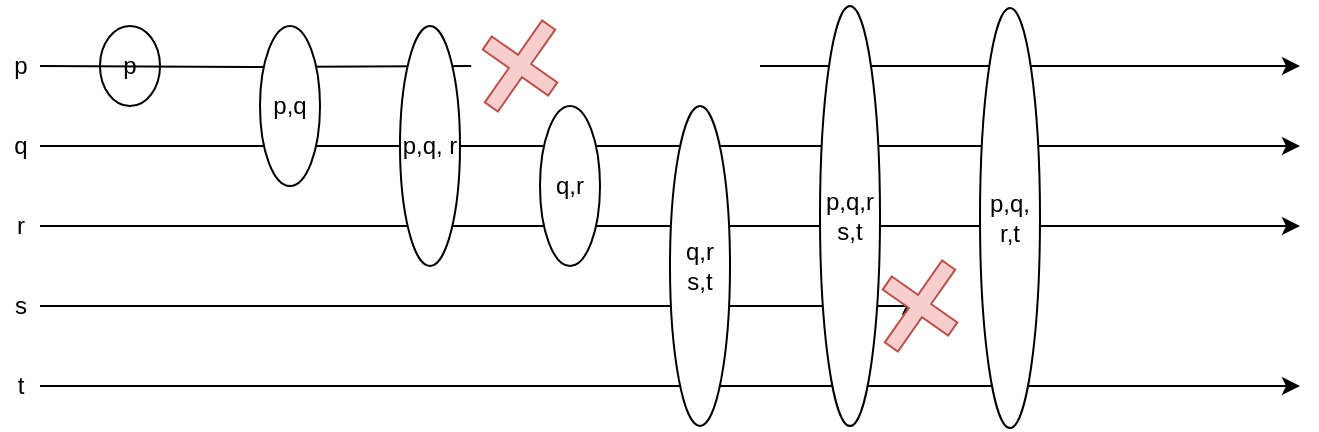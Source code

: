 <mxfile version="15.4.0" type="device" pages="6"><diagram name="Copy of Page-1" id="AH9RHqNgYjFsvKEyTXE2"><mxGraphModel dx="1106" dy="807" grid="1" gridSize="10" guides="1" tooltips="1" connect="1" arrows="1" fold="1" page="1" pageScale="1" pageWidth="850" pageHeight="1100" math="0" shadow="0"><root><mxCell id="DjyT5zoEwraUjVL54HFG-0"/><mxCell id="DjyT5zoEwraUjVL54HFG-1" parent="DjyT5zoEwraUjVL54HFG-0"/><mxCell id="DjyT5zoEwraUjVL54HFG-2" style="edgeStyle=orthogonalEdgeStyle;rounded=0;orthogonalLoop=1;jettySize=auto;html=1;startArrow=none;" edge="1" parent="DjyT5zoEwraUjVL54HFG-1"><mxGeometry relative="1" as="geometry"><mxPoint x="710" y="80" as="targetPoint"/><mxPoint x="440" y="80" as="sourcePoint"/></mxGeometry></mxCell><mxCell id="DjyT5zoEwraUjVL54HFG-3" style="edgeStyle=orthogonalEdgeStyle;rounded=0;orthogonalLoop=1;jettySize=auto;html=1;" edge="1" parent="DjyT5zoEwraUjVL54HFG-1"><mxGeometry relative="1" as="geometry"><mxPoint x="710" y="120" as="targetPoint"/><mxPoint x="80" y="120" as="sourcePoint"/></mxGeometry></mxCell><mxCell id="DjyT5zoEwraUjVL54HFG-4" style="edgeStyle=orthogonalEdgeStyle;rounded=0;orthogonalLoop=1;jettySize=auto;html=1;" edge="1" parent="DjyT5zoEwraUjVL54HFG-1"><mxGeometry relative="1" as="geometry"><mxPoint x="710" y="160" as="targetPoint"/><mxPoint x="80" y="160" as="sourcePoint"/></mxGeometry></mxCell><mxCell id="DjyT5zoEwraUjVL54HFG-5" style="edgeStyle=orthogonalEdgeStyle;rounded=0;orthogonalLoop=1;jettySize=auto;html=1;" edge="1" parent="DjyT5zoEwraUjVL54HFG-1"><mxGeometry relative="1" as="geometry"><mxPoint x="520" y="200" as="targetPoint"/><mxPoint x="80" y="200" as="sourcePoint"/></mxGeometry></mxCell><mxCell id="DjyT5zoEwraUjVL54HFG-6" style="edgeStyle=orthogonalEdgeStyle;rounded=0;orthogonalLoop=1;jettySize=auto;html=1;" edge="1" parent="DjyT5zoEwraUjVL54HFG-1"><mxGeometry relative="1" as="geometry"><mxPoint x="710" y="240" as="targetPoint"/><mxPoint x="80" y="240" as="sourcePoint"/></mxGeometry></mxCell><mxCell id="DjyT5zoEwraUjVL54HFG-7" value="p" style="ellipse;whiteSpace=wrap;html=1;" vertex="1" parent="DjyT5zoEwraUjVL54HFG-1"><mxGeometry x="110" y="60" width="30" height="40" as="geometry"/></mxCell><mxCell id="DjyT5zoEwraUjVL54HFG-8" value="p" style="text;html=1;align=center;verticalAlign=middle;resizable=0;points=[];autosize=1;strokeColor=none;fillColor=none;" vertex="1" parent="DjyT5zoEwraUjVL54HFG-1"><mxGeometry x="60" y="70" width="20" height="20" as="geometry"/></mxCell><mxCell id="DjyT5zoEwraUjVL54HFG-9" value="q" style="text;html=1;align=center;verticalAlign=middle;resizable=0;points=[];autosize=1;strokeColor=none;fillColor=none;" vertex="1" parent="DjyT5zoEwraUjVL54HFG-1"><mxGeometry x="60" y="110" width="20" height="20" as="geometry"/></mxCell><mxCell id="DjyT5zoEwraUjVL54HFG-10" value="r" style="text;html=1;align=center;verticalAlign=middle;resizable=0;points=[];autosize=1;strokeColor=none;fillColor=none;" vertex="1" parent="DjyT5zoEwraUjVL54HFG-1"><mxGeometry x="60" y="150" width="20" height="20" as="geometry"/></mxCell><mxCell id="DjyT5zoEwraUjVL54HFG-11" value="s" style="text;html=1;align=center;verticalAlign=middle;resizable=0;points=[];autosize=1;strokeColor=none;fillColor=none;" vertex="1" parent="DjyT5zoEwraUjVL54HFG-1"><mxGeometry x="60" y="190" width="20" height="20" as="geometry"/></mxCell><mxCell id="DjyT5zoEwraUjVL54HFG-12" value="t" style="text;html=1;align=center;verticalAlign=middle;resizable=0;points=[];autosize=1;strokeColor=none;fillColor=none;" vertex="1" parent="DjyT5zoEwraUjVL54HFG-1"><mxGeometry x="60" y="230" width="20" height="20" as="geometry"/></mxCell><mxCell id="DjyT5zoEwraUjVL54HFG-15" value="q,r" style="ellipse;whiteSpace=wrap;html=1;" vertex="1" parent="DjyT5zoEwraUjVL54HFG-1"><mxGeometry x="330" y="100" width="30" height="80" as="geometry"/></mxCell><mxCell id="DjyT5zoEwraUjVL54HFG-16" value="q,r&lt;br&gt;s,t" style="ellipse;whiteSpace=wrap;html=1;" vertex="1" parent="DjyT5zoEwraUjVL54HFG-1"><mxGeometry x="395" y="100" width="30" height="160" as="geometry"/></mxCell><mxCell id="DjyT5zoEwraUjVL54HFG-17" value="p,q,r&lt;br&gt;s,t" style="ellipse;whiteSpace=wrap;html=1;" vertex="1" parent="DjyT5zoEwraUjVL54HFG-1"><mxGeometry x="470" y="50" width="30" height="210" as="geometry"/></mxCell><mxCell id="DjyT5zoEwraUjVL54HFG-18" value="" style="shape=cross;whiteSpace=wrap;html=1;fillColor=#f8cecc;strokeColor=#b85450;rotation=35;" vertex="1" parent="DjyT5zoEwraUjVL54HFG-1"><mxGeometry x="500" y="175" width="40" height="50" as="geometry"/></mxCell><mxCell id="DjyT5zoEwraUjVL54HFG-19" value="p,q,&lt;br&gt;r,t" style="ellipse;whiteSpace=wrap;html=1;" vertex="1" parent="DjyT5zoEwraUjVL54HFG-1"><mxGeometry x="550" y="51" width="30" height="210" as="geometry"/></mxCell><mxCell id="DjyT5zoEwraUjVL54HFG-20" value="" style="shape=cross;whiteSpace=wrap;html=1;fillColor=#f8cecc;strokeColor=#b85450;rotation=35;" vertex="1" parent="DjyT5zoEwraUjVL54HFG-1"><mxGeometry x="300" y="55" width="40" height="50" as="geometry"/></mxCell><mxCell id="DjyT5zoEwraUjVL54HFG-21" value="" style="edgeStyle=orthogonalEdgeStyle;rounded=0;orthogonalLoop=1;jettySize=auto;html=1;endArrow=none;" edge="1" parent="DjyT5zoEwraUjVL54HFG-1" target="DjyT5zoEwraUjVL54HFG-20"><mxGeometry relative="1" as="geometry"><mxPoint x="710" y="80" as="targetPoint"/><mxPoint x="80" y="80" as="sourcePoint"/></mxGeometry></mxCell><mxCell id="DjyT5zoEwraUjVL54HFG-13" value="p,q" style="ellipse;whiteSpace=wrap;html=1;" vertex="1" parent="DjyT5zoEwraUjVL54HFG-1"><mxGeometry x="190" y="60" width="30" height="80" as="geometry"/></mxCell><mxCell id="DjyT5zoEwraUjVL54HFG-14" value="p,q, r" style="ellipse;whiteSpace=wrap;html=1;" vertex="1" parent="DjyT5zoEwraUjVL54HFG-1"><mxGeometry x="260" y="60" width="30" height="120" as="geometry"/></mxCell></root></mxGraphModel></diagram><diagram id="IWZZppRTGADZw7oTQ6vS" name="Page-1"><mxGraphModel dx="1106" dy="807" grid="1" gridSize="10" guides="1" tooltips="1" connect="1" arrows="1" fold="1" page="1" pageScale="1" pageWidth="850" pageHeight="1100" math="0" shadow="0"><root><mxCell id="0"/><mxCell id="1" parent="0"/><mxCell id="G5Mq-XPgcF-hC_I_PVhX-2" style="edgeStyle=orthogonalEdgeStyle;rounded=0;orthogonalLoop=1;jettySize=auto;html=1;" edge="1" parent="1"><mxGeometry relative="1" as="geometry"><mxPoint x="710" y="80" as="targetPoint"/><mxPoint x="80" y="80" as="sourcePoint"/></mxGeometry></mxCell><mxCell id="G5Mq-XPgcF-hC_I_PVhX-3" style="edgeStyle=orthogonalEdgeStyle;rounded=0;orthogonalLoop=1;jettySize=auto;html=1;" edge="1" parent="1"><mxGeometry relative="1" as="geometry"><mxPoint x="710" y="120" as="targetPoint"/><mxPoint x="80" y="120" as="sourcePoint"/></mxGeometry></mxCell><mxCell id="G5Mq-XPgcF-hC_I_PVhX-5" style="edgeStyle=orthogonalEdgeStyle;rounded=0;orthogonalLoop=1;jettySize=auto;html=1;" edge="1" parent="1"><mxGeometry relative="1" as="geometry"><mxPoint x="710" y="160" as="targetPoint"/><mxPoint x="80" y="160" as="sourcePoint"/></mxGeometry></mxCell><mxCell id="G5Mq-XPgcF-hC_I_PVhX-6" style="edgeStyle=orthogonalEdgeStyle;rounded=0;orthogonalLoop=1;jettySize=auto;html=1;" edge="1" parent="1"><mxGeometry relative="1" as="geometry"><mxPoint x="520" y="200" as="targetPoint"/><mxPoint x="80" y="200" as="sourcePoint"/></mxGeometry></mxCell><mxCell id="G5Mq-XPgcF-hC_I_PVhX-7" style="edgeStyle=orthogonalEdgeStyle;rounded=0;orthogonalLoop=1;jettySize=auto;html=1;" edge="1" parent="1"><mxGeometry relative="1" as="geometry"><mxPoint x="710" y="240" as="targetPoint"/><mxPoint x="80" y="240" as="sourcePoint"/></mxGeometry></mxCell><mxCell id="G5Mq-XPgcF-hC_I_PVhX-8" value="p" style="ellipse;whiteSpace=wrap;html=1;" vertex="1" parent="1"><mxGeometry x="110" y="60" width="30" height="40" as="geometry"/></mxCell><mxCell id="G5Mq-XPgcF-hC_I_PVhX-9" value="p" style="text;html=1;align=center;verticalAlign=middle;resizable=0;points=[];autosize=1;strokeColor=none;fillColor=none;" vertex="1" parent="1"><mxGeometry x="60" y="70" width="20" height="20" as="geometry"/></mxCell><mxCell id="G5Mq-XPgcF-hC_I_PVhX-10" value="q" style="text;html=1;align=center;verticalAlign=middle;resizable=0;points=[];autosize=1;strokeColor=none;fillColor=none;" vertex="1" parent="1"><mxGeometry x="60" y="110" width="20" height="20" as="geometry"/></mxCell><mxCell id="G5Mq-XPgcF-hC_I_PVhX-11" value="r" style="text;html=1;align=center;verticalAlign=middle;resizable=0;points=[];autosize=1;strokeColor=none;fillColor=none;" vertex="1" parent="1"><mxGeometry x="60" y="150" width="20" height="20" as="geometry"/></mxCell><mxCell id="G5Mq-XPgcF-hC_I_PVhX-12" value="s" style="text;html=1;align=center;verticalAlign=middle;resizable=0;points=[];autosize=1;strokeColor=none;fillColor=none;" vertex="1" parent="1"><mxGeometry x="60" y="190" width="20" height="20" as="geometry"/></mxCell><mxCell id="G5Mq-XPgcF-hC_I_PVhX-13" value="t" style="text;html=1;align=center;verticalAlign=middle;resizable=0;points=[];autosize=1;strokeColor=none;fillColor=none;" vertex="1" parent="1"><mxGeometry x="60" y="230" width="20" height="20" as="geometry"/></mxCell><mxCell id="G5Mq-XPgcF-hC_I_PVhX-16" value="p,q" style="ellipse;whiteSpace=wrap;html=1;" vertex="1" parent="1"><mxGeometry x="190" y="60" width="30" height="80" as="geometry"/></mxCell><mxCell id="G5Mq-XPgcF-hC_I_PVhX-17" value="p,q, r" style="ellipse;whiteSpace=wrap;html=1;" vertex="1" parent="1"><mxGeometry x="260" y="60" width="30" height="120" as="geometry"/></mxCell><mxCell id="G5Mq-XPgcF-hC_I_PVhX-19" value="q,r" style="ellipse;whiteSpace=wrap;html=1;" vertex="1" parent="1"><mxGeometry x="330" y="100" width="30" height="80" as="geometry"/></mxCell><mxCell id="G5Mq-XPgcF-hC_I_PVhX-21" value="q,r&lt;br&gt;s,t" style="ellipse;whiteSpace=wrap;html=1;" vertex="1" parent="1"><mxGeometry x="395" y="100" width="30" height="160" as="geometry"/></mxCell><mxCell id="G5Mq-XPgcF-hC_I_PVhX-22" value="p,q,r&lt;br&gt;s,t" style="ellipse;whiteSpace=wrap;html=1;" vertex="1" parent="1"><mxGeometry x="470" y="50" width="30" height="210" as="geometry"/></mxCell><mxCell id="G5Mq-XPgcF-hC_I_PVhX-23" value="" style="shape=cross;whiteSpace=wrap;html=1;fillColor=#f8cecc;strokeColor=#b85450;rotation=35;" vertex="1" parent="1"><mxGeometry x="500" y="175" width="40" height="50" as="geometry"/></mxCell><mxCell id="G5Mq-XPgcF-hC_I_PVhX-27" value="p,q,&lt;br&gt;r,t" style="ellipse;whiteSpace=wrap;html=1;" vertex="1" parent="1"><mxGeometry x="550" y="51" width="30" height="210" as="geometry"/></mxCell></root></mxGraphModel></diagram><diagram name="comunicação" id="SRH7Hpvo5BAPO1imqOId"><mxGraphModel dx="1106" dy="807" grid="1" gridSize="10" guides="1" tooltips="1" connect="1" arrows="1" fold="1" page="1" pageScale="1" pageWidth="850" pageHeight="1100" math="0" shadow="0"><root><mxCell id="onVQ9keVZJl4z1DK0b89-0"/><mxCell id="onVQ9keVZJl4z1DK0b89-1" parent="onVQ9keVZJl4z1DK0b89-0"/><mxCell id="onVQ9keVZJl4z1DK0b89-2" style="edgeStyle=orthogonalEdgeStyle;rounded=0;orthogonalLoop=1;jettySize=auto;html=1;" edge="1" parent="onVQ9keVZJl4z1DK0b89-1"><mxGeometry relative="1" as="geometry"><mxPoint x="710" y="80" as="targetPoint"/><mxPoint x="80" y="80" as="sourcePoint"/></mxGeometry></mxCell><mxCell id="onVQ9keVZJl4z1DK0b89-3" style="edgeStyle=orthogonalEdgeStyle;rounded=0;orthogonalLoop=1;jettySize=auto;html=1;" edge="1" parent="onVQ9keVZJl4z1DK0b89-1"><mxGeometry relative="1" as="geometry"><mxPoint x="710" y="120" as="targetPoint"/><mxPoint x="80" y="120" as="sourcePoint"/></mxGeometry></mxCell><mxCell id="onVQ9keVZJl4z1DK0b89-4" style="edgeStyle=orthogonalEdgeStyle;rounded=0;orthogonalLoop=1;jettySize=auto;html=1;" edge="1" parent="onVQ9keVZJl4z1DK0b89-1"><mxGeometry relative="1" as="geometry"><mxPoint x="710" y="160" as="targetPoint"/><mxPoint x="80" y="160" as="sourcePoint"/></mxGeometry></mxCell><mxCell id="onVQ9keVZJl4z1DK0b89-5" style="rounded=0;orthogonalLoop=1;jettySize=auto;html=1;" edge="1" parent="onVQ9keVZJl4z1DK0b89-1"><mxGeometry relative="1" as="geometry"><mxPoint x="570" y="200" as="targetPoint"/><mxPoint x="80" y="200" as="sourcePoint"/></mxGeometry></mxCell><mxCell id="onVQ9keVZJl4z1DK0b89-6" style="edgeStyle=orthogonalEdgeStyle;rounded=0;orthogonalLoop=1;jettySize=auto;html=1;" edge="1" parent="onVQ9keVZJl4z1DK0b89-1"><mxGeometry relative="1" as="geometry"><mxPoint x="710" y="240" as="targetPoint"/><mxPoint x="80" y="240" as="sourcePoint"/></mxGeometry></mxCell><mxCell id="onVQ9keVZJl4z1DK0b89-7" value="p" style="ellipse;whiteSpace=wrap;html=1;" vertex="1" parent="onVQ9keVZJl4z1DK0b89-1"><mxGeometry x="110" y="60" width="30" height="40" as="geometry"/></mxCell><mxCell id="onVQ9keVZJl4z1DK0b89-8" value="p" style="text;html=1;align=center;verticalAlign=middle;resizable=0;points=[];autosize=1;strokeColor=none;fillColor=none;" vertex="1" parent="onVQ9keVZJl4z1DK0b89-1"><mxGeometry x="60" y="70" width="20" height="20" as="geometry"/></mxCell><mxCell id="onVQ9keVZJl4z1DK0b89-9" value="q" style="text;html=1;align=center;verticalAlign=middle;resizable=0;points=[];autosize=1;strokeColor=none;fillColor=none;" vertex="1" parent="onVQ9keVZJl4z1DK0b89-1"><mxGeometry x="60" y="110" width="20" height="20" as="geometry"/></mxCell><mxCell id="onVQ9keVZJl4z1DK0b89-10" value="r" style="text;html=1;align=center;verticalAlign=middle;resizable=0;points=[];autosize=1;strokeColor=none;fillColor=none;" vertex="1" parent="onVQ9keVZJl4z1DK0b89-1"><mxGeometry x="60" y="150" width="20" height="20" as="geometry"/></mxCell><mxCell id="onVQ9keVZJl4z1DK0b89-11" value="s" style="text;html=1;align=center;verticalAlign=middle;resizable=0;points=[];autosize=1;strokeColor=none;fillColor=none;" vertex="1" parent="onVQ9keVZJl4z1DK0b89-1"><mxGeometry x="60" y="190" width="20" height="20" as="geometry"/></mxCell><mxCell id="onVQ9keVZJl4z1DK0b89-12" value="t" style="text;html=1;align=center;verticalAlign=middle;resizable=0;points=[];autosize=1;strokeColor=none;fillColor=none;" vertex="1" parent="onVQ9keVZJl4z1DK0b89-1"><mxGeometry x="60" y="230" width="20" height="20" as="geometry"/></mxCell><mxCell id="onVQ9keVZJl4z1DK0b89-14" value="p,q, r" style="ellipse;whiteSpace=wrap;html=1;" vertex="1" parent="onVQ9keVZJl4z1DK0b89-1"><mxGeometry x="180" y="60" width="30" height="120" as="geometry"/></mxCell><mxCell id="onVQ9keVZJl4z1DK0b89-16" value="q,r&lt;br&gt;s,t" style="ellipse;whiteSpace=wrap;html=1;" vertex="1" parent="onVQ9keVZJl4z1DK0b89-1"><mxGeometry x="350" y="100" width="30" height="160" as="geometry"/></mxCell><mxCell id="onVQ9keVZJl4z1DK0b89-17" value="p,q,r&lt;br&gt;s,t" style="ellipse;whiteSpace=wrap;html=1;" vertex="1" parent="onVQ9keVZJl4z1DK0b89-1"><mxGeometry x="470" y="50" width="30" height="210" as="geometry"/></mxCell><mxCell id="onVQ9keVZJl4z1DK0b89-19" value="p,q,&lt;br&gt;r,t" style="ellipse;whiteSpace=wrap;html=1;" vertex="1" parent="onVQ9keVZJl4z1DK0b89-1"><mxGeometry x="620" y="50" width="30" height="210" as="geometry"/></mxCell><mxCell id="onVQ9keVZJl4z1DK0b89-20" style="rounded=0;orthogonalLoop=1;jettySize=auto;html=1;" edge="1" parent="onVQ9keVZJl4z1DK0b89-1"><mxGeometry relative="1" as="geometry"><mxPoint x="260" y="120" as="targetPoint"/><mxPoint x="230" y="80" as="sourcePoint"/></mxGeometry></mxCell><mxCell id="onVQ9keVZJl4z1DK0b89-21" style="rounded=0;orthogonalLoop=1;jettySize=auto;html=1;" edge="1" parent="onVQ9keVZJl4z1DK0b89-1"><mxGeometry relative="1" as="geometry"><mxPoint x="260" y="160" as="targetPoint"/><mxPoint x="230" y="80" as="sourcePoint"/></mxGeometry></mxCell><mxCell id="onVQ9keVZJl4z1DK0b89-22" style="rounded=0;orthogonalLoop=1;jettySize=auto;html=1;" edge="1" parent="onVQ9keVZJl4z1DK0b89-1"><mxGeometry relative="1" as="geometry"><mxPoint x="260" y="80" as="targetPoint"/><mxPoint x="230" y="80" as="sourcePoint"/><Array as="points"><mxPoint x="240" y="50"/></Array></mxGeometry></mxCell><mxCell id="onVQ9keVZJl4z1DK0b89-23" style="rounded=0;orthogonalLoop=1;jettySize=auto;html=1;" edge="1" parent="onVQ9keVZJl4z1DK0b89-1"><mxGeometry relative="1" as="geometry"><mxPoint x="414" y="200" as="targetPoint"/><mxPoint x="384" y="160" as="sourcePoint"/></mxGeometry></mxCell><mxCell id="onVQ9keVZJl4z1DK0b89-24" style="rounded=0;orthogonalLoop=1;jettySize=auto;html=1;" edge="1" parent="onVQ9keVZJl4z1DK0b89-1"><mxGeometry relative="1" as="geometry"><mxPoint x="414" y="120" as="targetPoint"/><mxPoint x="384" y="160" as="sourcePoint"/></mxGeometry></mxCell><mxCell id="onVQ9keVZJl4z1DK0b89-25" style="rounded=0;orthogonalLoop=1;jettySize=auto;html=1;" edge="1" parent="onVQ9keVZJl4z1DK0b89-1"><mxGeometry relative="1" as="geometry"><mxPoint x="414" y="160" as="targetPoint"/><mxPoint x="384" y="160" as="sourcePoint"/><Array as="points"><mxPoint x="394" y="130"/></Array></mxGeometry></mxCell><mxCell id="onVQ9keVZJl4z1DK0b89-26" style="rounded=0;orthogonalLoop=1;jettySize=auto;html=1;fillColor=#f8cecc;strokeColor=#b85450;" edge="1" parent="onVQ9keVZJl4z1DK0b89-1"><mxGeometry relative="1" as="geometry"><mxPoint x="454" y="132" as="targetPoint"/><mxPoint x="445" y="201" as="sourcePoint"/></mxGeometry></mxCell><mxCell id="onVQ9keVZJl4z1DK0b89-27" style="rounded=0;orthogonalLoop=1;jettySize=auto;html=1;fillColor=#f8cecc;strokeColor=#b85450;" edge="1" parent="onVQ9keVZJl4z1DK0b89-1"><mxGeometry relative="1" as="geometry"><mxPoint x="464" y="192" as="targetPoint"/><mxPoint x="445" y="201" as="sourcePoint"/></mxGeometry></mxCell><mxCell id="onVQ9keVZJl4z1DK0b89-28" style="rounded=0;orthogonalLoop=1;jettySize=auto;html=1;fillColor=#f8cecc;strokeColor=#b85450;" edge="1" parent="onVQ9keVZJl4z1DK0b89-1"><mxGeometry relative="1" as="geometry"><mxPoint x="464" y="182" as="targetPoint"/><mxPoint x="445" y="201" as="sourcePoint"/><Array as="points"><mxPoint x="455" y="171"/></Array></mxGeometry></mxCell><mxCell id="onVQ9keVZJl4z1DK0b89-29" style="rounded=0;orthogonalLoop=1;jettySize=auto;html=1;fillColor=#f8cecc;strokeColor=#000000;" edge="1" parent="onVQ9keVZJl4z1DK0b89-1"><mxGeometry relative="1" as="geometry"><mxPoint x="530" y="80" as="targetPoint"/><mxPoint x="507" y="201" as="sourcePoint"/></mxGeometry></mxCell><mxCell id="onVQ9keVZJl4z1DK0b89-30" style="rounded=0;orthogonalLoop=1;jettySize=auto;html=1;fillColor=#f8cecc;strokeColor=#000000;" edge="1" parent="onVQ9keVZJl4z1DK0b89-1"><mxGeometry relative="1" as="geometry"><mxPoint x="540" y="240" as="targetPoint"/><mxPoint x="507" y="201" as="sourcePoint"/></mxGeometry></mxCell><mxCell id="onVQ9keVZJl4z1DK0b89-31" style="rounded=0;orthogonalLoop=1;jettySize=auto;html=1;fillColor=#f8cecc;strokeColor=#000000;" edge="1" parent="onVQ9keVZJl4z1DK0b89-1"><mxGeometry relative="1" as="geometry"><mxPoint x="560" y="190" as="targetPoint"/><mxPoint x="507" y="201" as="sourcePoint"/><Array as="points"><mxPoint x="517" y="171"/></Array></mxGeometry></mxCell><mxCell id="onVQ9keVZJl4z1DK0b89-32" style="rounded=0;orthogonalLoop=1;jettySize=auto;html=1;fillColor=#f8cecc;strokeColor=#000000;" edge="1" parent="onVQ9keVZJl4z1DK0b89-1"><mxGeometry relative="1" as="geometry"><mxPoint x="540" y="120" as="targetPoint"/><mxPoint x="508" y="202" as="sourcePoint"/></mxGeometry></mxCell><mxCell id="onVQ9keVZJl4z1DK0b89-33" style="rounded=0;orthogonalLoop=1;jettySize=auto;html=1;" edge="1" parent="onVQ9keVZJl4z1DK0b89-1"><mxGeometry relative="1" as="geometry"><mxPoint x="410" y="240" as="targetPoint"/><mxPoint x="384" y="160" as="sourcePoint"/></mxGeometry></mxCell><mxCell id="rM6YnwNvBPeyNbwKob0d-0" style="rounded=0;orthogonalLoop=1;jettySize=auto;html=1;" edge="1" parent="onVQ9keVZJl4z1DK0b89-1"><mxGeometry relative="1" as="geometry"><mxPoint x="316" y="160" as="targetPoint"/><mxPoint x="286" y="120" as="sourcePoint"/></mxGeometry></mxCell><mxCell id="rM6YnwNvBPeyNbwKob0d-1" style="rounded=0;orthogonalLoop=1;jettySize=auto;html=1;" edge="1" parent="onVQ9keVZJl4z1DK0b89-1"><mxGeometry relative="1" as="geometry"><mxPoint x="310" y="80" as="targetPoint"/><mxPoint x="286" y="120" as="sourcePoint"/></mxGeometry></mxCell><mxCell id="rM6YnwNvBPeyNbwKob0d-2" style="rounded=0;orthogonalLoop=1;jettySize=auto;html=1;" edge="1" parent="onVQ9keVZJl4z1DK0b89-1"><mxGeometry relative="1" as="geometry"><mxPoint x="316" y="120" as="targetPoint"/><mxPoint x="286" y="120" as="sourcePoint"/><Array as="points"><mxPoint x="296" y="90"/></Array></mxGeometry></mxCell><mxCell id="onVQ9keVZJl4z1DK0b89-18" value="" style="shape=cross;whiteSpace=wrap;html=1;fillColor=#f8cecc;strokeColor=#b85450;rotation=35;" vertex="1" parent="onVQ9keVZJl4z1DK0b89-1"><mxGeometry x="549" y="173" width="40" height="50" as="geometry"/></mxCell></root></mxGraphModel></diagram><diagram name="estado" id="R_mF6KN0de4dzF-yE_7I"><mxGraphModel dx="1106" dy="807" grid="1" gridSize="10" guides="1" tooltips="1" connect="1" arrows="1" fold="1" page="1" pageScale="1" pageWidth="850" pageHeight="1100" math="0" shadow="0"><root><mxCell id="wuQi5HTTWd1lFJ8c3BBi-0"/><mxCell id="wuQi5HTTWd1lFJ8c3BBi-1" parent="wuQi5HTTWd1lFJ8c3BBi-0"/><mxCell id="wuQi5HTTWd1lFJ8c3BBi-2" style="edgeStyle=orthogonalEdgeStyle;rounded=0;orthogonalLoop=1;jettySize=auto;html=1;startArrow=none;" edge="1" parent="wuQi5HTTWd1lFJ8c3BBi-1" source="wuQi5HTTWd1lFJ8c3BBi-61"><mxGeometry relative="1" as="geometry"><mxPoint x="710" y="80" as="targetPoint"/><mxPoint x="80" y="80" as="sourcePoint"/></mxGeometry></mxCell><mxCell id="wuQi5HTTWd1lFJ8c3BBi-3" style="edgeStyle=orthogonalEdgeStyle;rounded=0;orthogonalLoop=1;jettySize=auto;html=1;startArrow=none;" edge="1" parent="wuQi5HTTWd1lFJ8c3BBi-1" source="wuQi5HTTWd1lFJ8c3BBi-63"><mxGeometry relative="1" as="geometry"><mxPoint x="710" y="120" as="targetPoint"/><mxPoint x="80" y="120" as="sourcePoint"/></mxGeometry></mxCell><mxCell id="wuQi5HTTWd1lFJ8c3BBi-4" style="edgeStyle=orthogonalEdgeStyle;rounded=0;orthogonalLoop=1;jettySize=auto;html=1;startArrow=none;" edge="1" parent="wuQi5HTTWd1lFJ8c3BBi-1" source="wuQi5HTTWd1lFJ8c3BBi-50"><mxGeometry relative="1" as="geometry"><mxPoint x="710" y="160" as="targetPoint"/><mxPoint x="80" y="160" as="sourcePoint"/></mxGeometry></mxCell><mxCell id="wuQi5HTTWd1lFJ8c3BBi-5" style="rounded=0;orthogonalLoop=1;jettySize=auto;html=1;startArrow=none;" edge="1" parent="wuQi5HTTWd1lFJ8c3BBi-1" source="wuQi5HTTWd1lFJ8c3BBi-52"><mxGeometry relative="1" as="geometry"><mxPoint x="570" y="200" as="targetPoint"/><mxPoint x="80" y="200" as="sourcePoint"/></mxGeometry></mxCell><mxCell id="wuQi5HTTWd1lFJ8c3BBi-6" style="edgeStyle=orthogonalEdgeStyle;rounded=0;orthogonalLoop=1;jettySize=auto;html=1;startArrow=none;" edge="1" parent="wuQi5HTTWd1lFJ8c3BBi-1" source="wuQi5HTTWd1lFJ8c3BBi-65"><mxGeometry relative="1" as="geometry"><mxPoint x="710" y="240" as="targetPoint"/><mxPoint x="80" y="240" as="sourcePoint"/></mxGeometry></mxCell><mxCell id="wuQi5HTTWd1lFJ8c3BBi-7" value="p&lt;br&gt;&lt;br&gt;" style="ellipse;whiteSpace=wrap;html=1;" vertex="1" parent="wuQi5HTTWd1lFJ8c3BBi-1"><mxGeometry x="110" y="60" width="19" height="40" as="geometry"/></mxCell><mxCell id="wuQi5HTTWd1lFJ8c3BBi-8" value="p" style="text;html=1;align=center;verticalAlign=middle;resizable=0;points=[];autosize=1;strokeColor=none;fillColor=none;" vertex="1" parent="wuQi5HTTWd1lFJ8c3BBi-1"><mxGeometry x="60" y="70" width="20" height="20" as="geometry"/></mxCell><mxCell id="wuQi5HTTWd1lFJ8c3BBi-9" value="q" style="text;html=1;align=center;verticalAlign=middle;resizable=0;points=[];autosize=1;strokeColor=none;fillColor=none;" vertex="1" parent="wuQi5HTTWd1lFJ8c3BBi-1"><mxGeometry x="60" y="110" width="20" height="20" as="geometry"/></mxCell><mxCell id="wuQi5HTTWd1lFJ8c3BBi-10" value="r" style="text;html=1;align=center;verticalAlign=middle;resizable=0;points=[];autosize=1;strokeColor=none;fillColor=none;" vertex="1" parent="wuQi5HTTWd1lFJ8c3BBi-1"><mxGeometry x="60" y="150" width="20" height="20" as="geometry"/></mxCell><mxCell id="wuQi5HTTWd1lFJ8c3BBi-11" value="s" style="text;html=1;align=center;verticalAlign=middle;resizable=0;points=[];autosize=1;strokeColor=none;fillColor=none;" vertex="1" parent="wuQi5HTTWd1lFJ8c3BBi-1"><mxGeometry x="60" y="190" width="20" height="20" as="geometry"/></mxCell><mxCell id="wuQi5HTTWd1lFJ8c3BBi-12" value="t" style="text;html=1;align=center;verticalAlign=middle;resizable=0;points=[];autosize=1;strokeColor=none;fillColor=none;" vertex="1" parent="wuQi5HTTWd1lFJ8c3BBi-1"><mxGeometry x="60" y="230" width="20" height="20" as="geometry"/></mxCell><mxCell id="wuQi5HTTWd1lFJ8c3BBi-13" value="p,q, r&lt;br&gt;&lt;br&gt;&lt;br&gt;" style="ellipse;whiteSpace=wrap;html=1;" vertex="1" parent="wuQi5HTTWd1lFJ8c3BBi-1"><mxGeometry x="180" y="60" width="30" height="120" as="geometry"/></mxCell><mxCell id="wuQi5HTTWd1lFJ8c3BBi-14" value="q,r&lt;br&gt;s,t&lt;br&gt;&lt;br&gt;" style="ellipse;whiteSpace=wrap;html=1;" vertex="1" parent="wuQi5HTTWd1lFJ8c3BBi-1"><mxGeometry x="350" y="100" width="30" height="160" as="geometry"/></mxCell><mxCell id="wuQi5HTTWd1lFJ8c3BBi-15" value="p,q,r&lt;br&gt;s,t" style="ellipse;whiteSpace=wrap;html=1;" vertex="1" parent="wuQi5HTTWd1lFJ8c3BBi-1"><mxGeometry x="470" y="50" width="30" height="210" as="geometry"/></mxCell><mxCell id="wuQi5HTTWd1lFJ8c3BBi-16" value="p,q,&lt;br&gt;r,t" style="ellipse;whiteSpace=wrap;html=1;" vertex="1" parent="wuQi5HTTWd1lFJ8c3BBi-1"><mxGeometry x="620" y="50" width="30" height="210" as="geometry"/></mxCell><mxCell id="wuQi5HTTWd1lFJ8c3BBi-17" style="rounded=0;orthogonalLoop=1;jettySize=auto;html=1;" edge="1" parent="wuQi5HTTWd1lFJ8c3BBi-1"><mxGeometry relative="1" as="geometry"><mxPoint x="260" y="120" as="targetPoint"/><mxPoint x="230" y="80" as="sourcePoint"/></mxGeometry></mxCell><mxCell id="wuQi5HTTWd1lFJ8c3BBi-18" style="rounded=0;orthogonalLoop=1;jettySize=auto;html=1;" edge="1" parent="wuQi5HTTWd1lFJ8c3BBi-1"><mxGeometry relative="1" as="geometry"><mxPoint x="270" y="160" as="targetPoint"/><mxPoint x="230" y="80" as="sourcePoint"/></mxGeometry></mxCell><mxCell id="wuQi5HTTWd1lFJ8c3BBi-19" style="rounded=0;orthogonalLoop=1;jettySize=auto;html=1;" edge="1" parent="wuQi5HTTWd1lFJ8c3BBi-1"><mxGeometry relative="1" as="geometry"><mxPoint x="270" y="80" as="targetPoint"/><mxPoint x="230" y="80" as="sourcePoint"/><Array as="points"><mxPoint x="240" y="50"/></Array></mxGeometry></mxCell><mxCell id="wuQi5HTTWd1lFJ8c3BBi-20" style="rounded=0;orthogonalLoop=1;jettySize=auto;html=1;" edge="1" parent="wuQi5HTTWd1lFJ8c3BBi-1"><mxGeometry relative="1" as="geometry"><mxPoint x="414" y="200" as="targetPoint"/><mxPoint x="384" y="160" as="sourcePoint"/></mxGeometry></mxCell><mxCell id="wuQi5HTTWd1lFJ8c3BBi-21" style="rounded=0;orthogonalLoop=1;jettySize=auto;html=1;" edge="1" parent="wuQi5HTTWd1lFJ8c3BBi-1"><mxGeometry relative="1" as="geometry"><mxPoint x="414" y="120" as="targetPoint"/><mxPoint x="384" y="160" as="sourcePoint"/></mxGeometry></mxCell><mxCell id="wuQi5HTTWd1lFJ8c3BBi-22" style="rounded=0;orthogonalLoop=1;jettySize=auto;html=1;" edge="1" parent="wuQi5HTTWd1lFJ8c3BBi-1"><mxGeometry relative="1" as="geometry"><mxPoint x="414" y="160" as="targetPoint"/><mxPoint x="384" y="160" as="sourcePoint"/><Array as="points"><mxPoint x="394" y="130"/></Array></mxGeometry></mxCell><mxCell id="wuQi5HTTWd1lFJ8c3BBi-23" style="rounded=0;orthogonalLoop=1;jettySize=auto;html=1;fillColor=#f8cecc;strokeColor=#b85450;" edge="1" parent="wuQi5HTTWd1lFJ8c3BBi-1"><mxGeometry relative="1" as="geometry"><mxPoint x="454" y="132" as="targetPoint"/><mxPoint x="445" y="201" as="sourcePoint"/></mxGeometry></mxCell><mxCell id="wuQi5HTTWd1lFJ8c3BBi-24" style="rounded=0;orthogonalLoop=1;jettySize=auto;html=1;fillColor=#f8cecc;strokeColor=#b85450;" edge="1" parent="wuQi5HTTWd1lFJ8c3BBi-1"><mxGeometry relative="1" as="geometry"><mxPoint x="464" y="192" as="targetPoint"/><mxPoint x="445" y="201" as="sourcePoint"/></mxGeometry></mxCell><mxCell id="wuQi5HTTWd1lFJ8c3BBi-25" style="rounded=0;orthogonalLoop=1;jettySize=auto;html=1;fillColor=#f8cecc;strokeColor=#b85450;" edge="1" parent="wuQi5HTTWd1lFJ8c3BBi-1"><mxGeometry relative="1" as="geometry"><mxPoint x="464" y="182" as="targetPoint"/><mxPoint x="445" y="201" as="sourcePoint"/><Array as="points"><mxPoint x="455" y="171"/></Array></mxGeometry></mxCell><mxCell id="wuQi5HTTWd1lFJ8c3BBi-26" style="rounded=0;orthogonalLoop=1;jettySize=auto;html=1;fillColor=#f8cecc;strokeColor=#000000;" edge="1" parent="wuQi5HTTWd1lFJ8c3BBi-1"><mxGeometry relative="1" as="geometry"><mxPoint x="550" y="80" as="targetPoint"/><mxPoint x="507" y="201" as="sourcePoint"/></mxGeometry></mxCell><mxCell id="wuQi5HTTWd1lFJ8c3BBi-27" style="rounded=0;orthogonalLoop=1;jettySize=auto;html=1;fillColor=#f8cecc;strokeColor=#000000;" edge="1" parent="wuQi5HTTWd1lFJ8c3BBi-1"><mxGeometry relative="1" as="geometry"><mxPoint x="540" y="240" as="targetPoint"/><mxPoint x="507" y="201" as="sourcePoint"/></mxGeometry></mxCell><mxCell id="wuQi5HTTWd1lFJ8c3BBi-28" style="rounded=0;orthogonalLoop=1;jettySize=auto;html=1;fillColor=#f8cecc;strokeColor=#000000;" edge="1" parent="wuQi5HTTWd1lFJ8c3BBi-1"><mxGeometry relative="1" as="geometry"><mxPoint x="560" y="190" as="targetPoint"/><mxPoint x="507" y="201" as="sourcePoint"/><Array as="points"><mxPoint x="517" y="171"/></Array></mxGeometry></mxCell><mxCell id="wuQi5HTTWd1lFJ8c3BBi-29" style="rounded=0;orthogonalLoop=1;jettySize=auto;html=1;fillColor=#f8cecc;strokeColor=#000000;" edge="1" parent="wuQi5HTTWd1lFJ8c3BBi-1"><mxGeometry relative="1" as="geometry"><mxPoint x="540" y="120" as="targetPoint"/><mxPoint x="508" y="202" as="sourcePoint"/></mxGeometry></mxCell><mxCell id="wuQi5HTTWd1lFJ8c3BBi-30" style="rounded=0;orthogonalLoop=1;jettySize=auto;html=1;" edge="1" parent="wuQi5HTTWd1lFJ8c3BBi-1"><mxGeometry relative="1" as="geometry"><mxPoint x="410" y="240" as="targetPoint"/><mxPoint x="384" y="160" as="sourcePoint"/></mxGeometry></mxCell><mxCell id="wuQi5HTTWd1lFJ8c3BBi-31" style="rounded=0;orthogonalLoop=1;jettySize=auto;html=1;" edge="1" parent="wuQi5HTTWd1lFJ8c3BBi-1"><mxGeometry relative="1" as="geometry"><mxPoint x="316" y="160" as="targetPoint"/><mxPoint x="286" y="120" as="sourcePoint"/></mxGeometry></mxCell><mxCell id="wuQi5HTTWd1lFJ8c3BBi-32" style="rounded=0;orthogonalLoop=1;jettySize=auto;html=1;" edge="1" parent="wuQi5HTTWd1lFJ8c3BBi-1"><mxGeometry relative="1" as="geometry"><mxPoint x="310" y="80" as="targetPoint"/><mxPoint x="286" y="120" as="sourcePoint"/></mxGeometry></mxCell><mxCell id="wuQi5HTTWd1lFJ8c3BBi-33" style="rounded=0;orthogonalLoop=1;jettySize=auto;html=1;" edge="1" parent="wuQi5HTTWd1lFJ8c3BBi-1"><mxGeometry relative="1" as="geometry"><mxPoint x="316" y="120" as="targetPoint"/><mxPoint x="286" y="120" as="sourcePoint"/><Array as="points"><mxPoint x="296" y="90"/></Array></mxGeometry></mxCell><mxCell id="wuQi5HTTWd1lFJ8c3BBi-34" value="" style="shape=cross;whiteSpace=wrap;html=1;fillColor=#f8cecc;strokeColor=#b85450;rotation=35;" vertex="1" parent="wuQi5HTTWd1lFJ8c3BBi-1"><mxGeometry x="549" y="173" width="40" height="50" as="geometry"/></mxCell><mxCell id="wuQi5HTTWd1lFJ8c3BBi-36" value="" style="ellipse;whiteSpace=wrap;html=1;aspect=fixed;fillColor=#FF0303;" vertex="1" parent="wuQi5HTTWd1lFJ8c3BBi-1"><mxGeometry x="270" y="70" width="20" height="20" as="geometry"/></mxCell><mxCell id="wuQi5HTTWd1lFJ8c3BBi-37" value="" style="edgeStyle=orthogonalEdgeStyle;rounded=0;orthogonalLoop=1;jettySize=auto;html=1;endArrow=none;startArrow=none;" edge="1" parent="wuQi5HTTWd1lFJ8c3BBi-1" source="wuQi5HTTWd1lFJ8c3BBi-68" target="wuQi5HTTWd1lFJ8c3BBi-36"><mxGeometry relative="1" as="geometry"><mxPoint x="710" y="80" as="targetPoint"/><mxPoint x="80" y="80" as="sourcePoint"/></mxGeometry></mxCell><mxCell id="wuQi5HTTWd1lFJ8c3BBi-38" value="" style="ellipse;whiteSpace=wrap;html=1;aspect=fixed;fillColor=#FF0303;" vertex="1" parent="wuQi5HTTWd1lFJ8c3BBi-1"><mxGeometry x="260" y="110" width="20" height="20" as="geometry"/></mxCell><mxCell id="wuQi5HTTWd1lFJ8c3BBi-39" value="" style="edgeStyle=orthogonalEdgeStyle;rounded=0;orthogonalLoop=1;jettySize=auto;html=1;endArrow=none;startArrow=none;" edge="1" parent="wuQi5HTTWd1lFJ8c3BBi-1" source="wuQi5HTTWd1lFJ8c3BBi-70" target="wuQi5HTTWd1lFJ8c3BBi-38"><mxGeometry relative="1" as="geometry"><mxPoint x="710" y="120" as="targetPoint"/><mxPoint x="80" y="120" as="sourcePoint"/></mxGeometry></mxCell><mxCell id="wuQi5HTTWd1lFJ8c3BBi-40" value="" style="ellipse;whiteSpace=wrap;html=1;aspect=fixed;fillColor=#FF0303;" vertex="1" parent="wuQi5HTTWd1lFJ8c3BBi-1"><mxGeometry x="270" y="150" width="20" height="20" as="geometry"/></mxCell><mxCell id="wuQi5HTTWd1lFJ8c3BBi-41" value="" style="edgeStyle=orthogonalEdgeStyle;rounded=0;orthogonalLoop=1;jettySize=auto;html=1;endArrow=none;startArrow=none;" edge="1" parent="wuQi5HTTWd1lFJ8c3BBi-1" source="wuQi5HTTWd1lFJ8c3BBi-72" target="wuQi5HTTWd1lFJ8c3BBi-40"><mxGeometry relative="1" as="geometry"><mxPoint x="710" y="160" as="targetPoint"/><mxPoint x="80" y="160" as="sourcePoint"/></mxGeometry></mxCell><mxCell id="wuQi5HTTWd1lFJ8c3BBi-42" value="" style="ellipse;whiteSpace=wrap;html=1;aspect=fixed;fillColor=#08219E;" vertex="1" parent="wuQi5HTTWd1lFJ8c3BBi-1"><mxGeometry x="317" y="150" width="20" height="20" as="geometry"/></mxCell><mxCell id="wuQi5HTTWd1lFJ8c3BBi-43" value="" style="edgeStyle=orthogonalEdgeStyle;rounded=0;orthogonalLoop=1;jettySize=auto;html=1;startArrow=none;endArrow=none;" edge="1" parent="wuQi5HTTWd1lFJ8c3BBi-1" source="wuQi5HTTWd1lFJ8c3BBi-40" target="wuQi5HTTWd1lFJ8c3BBi-42"><mxGeometry relative="1" as="geometry"><mxPoint x="710" y="160" as="targetPoint"/><mxPoint x="290" y="160" as="sourcePoint"/></mxGeometry></mxCell><mxCell id="wuQi5HTTWd1lFJ8c3BBi-44" value="" style="ellipse;whiteSpace=wrap;html=1;aspect=fixed;fillColor=#08219E;" vertex="1" parent="wuQi5HTTWd1lFJ8c3BBi-1"><mxGeometry x="317" y="110" width="20" height="20" as="geometry"/></mxCell><mxCell id="wuQi5HTTWd1lFJ8c3BBi-45" value="" style="edgeStyle=orthogonalEdgeStyle;rounded=0;orthogonalLoop=1;jettySize=auto;html=1;startArrow=none;endArrow=none;" edge="1" parent="wuQi5HTTWd1lFJ8c3BBi-1" source="wuQi5HTTWd1lFJ8c3BBi-38" target="wuQi5HTTWd1lFJ8c3BBi-44"><mxGeometry relative="1" as="geometry"><mxPoint x="710" y="120" as="targetPoint"/><mxPoint x="280" y="120" as="sourcePoint"/></mxGeometry></mxCell><mxCell id="wuQi5HTTWd1lFJ8c3BBi-46" value="" style="ellipse;whiteSpace=wrap;html=1;aspect=fixed;fillColor=#08219E;" vertex="1" parent="wuQi5HTTWd1lFJ8c3BBi-1"><mxGeometry x="310" y="70" width="20" height="20" as="geometry"/></mxCell><mxCell id="wuQi5HTTWd1lFJ8c3BBi-47" value="" style="edgeStyle=orthogonalEdgeStyle;rounded=0;orthogonalLoop=1;jettySize=auto;html=1;startArrow=none;endArrow=none;" edge="1" parent="wuQi5HTTWd1lFJ8c3BBi-1" source="wuQi5HTTWd1lFJ8c3BBi-36" target="wuQi5HTTWd1lFJ8c3BBi-46"><mxGeometry relative="1" as="geometry"><mxPoint x="710" y="80" as="targetPoint"/><mxPoint x="290" y="80" as="sourcePoint"/></mxGeometry></mxCell><mxCell id="wuQi5HTTWd1lFJ8c3BBi-48" value="" style="ellipse;whiteSpace=wrap;html=1;aspect=fixed;fillColor=#d5e8d4;strokeColor=#82b366;" vertex="1" parent="wuQi5HTTWd1lFJ8c3BBi-1"><mxGeometry x="415" y="110" width="20" height="20" as="geometry"/></mxCell><mxCell id="wuQi5HTTWd1lFJ8c3BBi-49" value="" style="edgeStyle=orthogonalEdgeStyle;rounded=0;orthogonalLoop=1;jettySize=auto;html=1;startArrow=none;endArrow=none;" edge="1" parent="wuQi5HTTWd1lFJ8c3BBi-1" source="wuQi5HTTWd1lFJ8c3BBi-44" target="wuQi5HTTWd1lFJ8c3BBi-48"><mxGeometry relative="1" as="geometry"><mxPoint x="710" y="120" as="targetPoint"/><mxPoint x="337" y="120" as="sourcePoint"/></mxGeometry></mxCell><mxCell id="wuQi5HTTWd1lFJ8c3BBi-50" value="" style="ellipse;whiteSpace=wrap;html=1;aspect=fixed;fillColor=#d5e8d4;strokeColor=#82b366;" vertex="1" parent="wuQi5HTTWd1lFJ8c3BBi-1"><mxGeometry x="415" y="150" width="20" height="20" as="geometry"/></mxCell><mxCell id="wuQi5HTTWd1lFJ8c3BBi-51" value="" style="edgeStyle=orthogonalEdgeStyle;rounded=0;orthogonalLoop=1;jettySize=auto;html=1;startArrow=none;endArrow=none;" edge="1" parent="wuQi5HTTWd1lFJ8c3BBi-1" source="wuQi5HTTWd1lFJ8c3BBi-42" target="wuQi5HTTWd1lFJ8c3BBi-50"><mxGeometry relative="1" as="geometry"><mxPoint x="710" y="160" as="targetPoint"/><mxPoint x="337" y="160" as="sourcePoint"/></mxGeometry></mxCell><mxCell id="wuQi5HTTWd1lFJ8c3BBi-52" value="" style="ellipse;whiteSpace=wrap;html=1;aspect=fixed;fillColor=#d5e8d4;strokeColor=#82b366;" vertex="1" parent="wuQi5HTTWd1lFJ8c3BBi-1"><mxGeometry x="415" y="190" width="20" height="20" as="geometry"/></mxCell><mxCell id="wuQi5HTTWd1lFJ8c3BBi-53" value="" style="rounded=0;orthogonalLoop=1;jettySize=auto;html=1;endArrow=none;startArrow=none;" edge="1" parent="wuQi5HTTWd1lFJ8c3BBi-1" source="wuQi5HTTWd1lFJ8c3BBi-56" target="wuQi5HTTWd1lFJ8c3BBi-52"><mxGeometry relative="1" as="geometry"><mxPoint x="570" y="200" as="targetPoint"/><mxPoint x="80" y="200" as="sourcePoint"/></mxGeometry></mxCell><mxCell id="wuQi5HTTWd1lFJ8c3BBi-54" value="" style="ellipse;whiteSpace=wrap;html=1;aspect=fixed;fillColor=#d5e8d4;strokeColor=#82b366;" vertex="1" parent="wuQi5HTTWd1lFJ8c3BBi-1"><mxGeometry x="413" y="230" width="20" height="20" as="geometry"/></mxCell><mxCell id="wuQi5HTTWd1lFJ8c3BBi-55" value="" style="edgeStyle=orthogonalEdgeStyle;rounded=0;orthogonalLoop=1;jettySize=auto;html=1;endArrow=none;startArrow=none;" edge="1" parent="wuQi5HTTWd1lFJ8c3BBi-1" source="wuQi5HTTWd1lFJ8c3BBi-58" target="wuQi5HTTWd1lFJ8c3BBi-54"><mxGeometry relative="1" as="geometry"><mxPoint x="710" y="240" as="targetPoint"/><mxPoint x="80" y="240" as="sourcePoint"/></mxGeometry></mxCell><mxCell id="wuQi5HTTWd1lFJ8c3BBi-56" value="" style="ellipse;whiteSpace=wrap;html=1;aspect=fixed;fillColor=#08219E;" vertex="1" parent="wuQi5HTTWd1lFJ8c3BBi-1"><mxGeometry x="355" y="190" width="20" height="20" as="geometry"/></mxCell><mxCell id="wuQi5HTTWd1lFJ8c3BBi-57" value="" style="rounded=0;orthogonalLoop=1;jettySize=auto;html=1;endArrow=none;startArrow=none;" edge="1" parent="wuQi5HTTWd1lFJ8c3BBi-1" source="wuQi5HTTWd1lFJ8c3BBi-82" target="wuQi5HTTWd1lFJ8c3BBi-56"><mxGeometry relative="1" as="geometry"><mxPoint x="415" y="200" as="targetPoint"/><mxPoint x="80" y="200" as="sourcePoint"/></mxGeometry></mxCell><mxCell id="wuQi5HTTWd1lFJ8c3BBi-58" value="" style="ellipse;whiteSpace=wrap;html=1;aspect=fixed;fillColor=#08219E;" vertex="1" parent="wuQi5HTTWd1lFJ8c3BBi-1"><mxGeometry x="355" y="230" width="20" height="20" as="geometry"/></mxCell><mxCell id="wuQi5HTTWd1lFJ8c3BBi-59" value="" style="edgeStyle=orthogonalEdgeStyle;rounded=0;orthogonalLoop=1;jettySize=auto;html=1;endArrow=none;startArrow=none;" edge="1" parent="wuQi5HTTWd1lFJ8c3BBi-1" source="wuQi5HTTWd1lFJ8c3BBi-84" target="wuQi5HTTWd1lFJ8c3BBi-58"><mxGeometry relative="1" as="geometry"><mxPoint x="413" y="240" as="targetPoint"/><mxPoint x="80" y="240" as="sourcePoint"/></mxGeometry></mxCell><mxCell id="wuQi5HTTWd1lFJ8c3BBi-60" value="" style="ellipse;whiteSpace=wrap;html=1;aspect=fixed;fillColor=#d5e8d4;strokeColor=#82b366;" vertex="1" parent="wuQi5HTTWd1lFJ8c3BBi-1"><mxGeometry x="475" y="70" width="20" height="20" as="geometry"/></mxCell><mxCell id="wuQi5HTTWd1lFJ8c3BBi-61" value="" style="ellipse;whiteSpace=wrap;html=1;aspect=fixed;fillColor=#ffe6cc;strokeColor=#d79b00;" vertex="1" parent="wuQi5HTTWd1lFJ8c3BBi-1"><mxGeometry x="549" y="70" width="20" height="20" as="geometry"/></mxCell><mxCell id="wuQi5HTTWd1lFJ8c3BBi-62" value="" style="edgeStyle=orthogonalEdgeStyle;rounded=0;orthogonalLoop=1;jettySize=auto;html=1;startArrow=none;endArrow=none;" edge="1" parent="wuQi5HTTWd1lFJ8c3BBi-1" source="wuQi5HTTWd1lFJ8c3BBi-46" target="wuQi5HTTWd1lFJ8c3BBi-61"><mxGeometry relative="1" as="geometry"><mxPoint x="710" y="80" as="targetPoint"/><mxPoint x="330" y="80" as="sourcePoint"/></mxGeometry></mxCell><mxCell id="wuQi5HTTWd1lFJ8c3BBi-63" value="" style="ellipse;whiteSpace=wrap;html=1;aspect=fixed;fillColor=#ffe6cc;strokeColor=#d79b00;" vertex="1" parent="wuQi5HTTWd1lFJ8c3BBi-1"><mxGeometry x="540" y="110" width="20" height="20" as="geometry"/></mxCell><mxCell id="wuQi5HTTWd1lFJ8c3BBi-64" value="" style="edgeStyle=orthogonalEdgeStyle;rounded=0;orthogonalLoop=1;jettySize=auto;html=1;startArrow=none;endArrow=none;" edge="1" parent="wuQi5HTTWd1lFJ8c3BBi-1" source="wuQi5HTTWd1lFJ8c3BBi-48" target="wuQi5HTTWd1lFJ8c3BBi-63"><mxGeometry relative="1" as="geometry"><mxPoint x="710" y="120" as="targetPoint"/><mxPoint x="435" y="120" as="sourcePoint"/></mxGeometry></mxCell><mxCell id="wuQi5HTTWd1lFJ8c3BBi-65" value="" style="ellipse;whiteSpace=wrap;html=1;aspect=fixed;fillColor=#ffe6cc;strokeColor=#d79b00;" vertex="1" parent="wuQi5HTTWd1lFJ8c3BBi-1"><mxGeometry x="540" y="230" width="20" height="20" as="geometry"/></mxCell><mxCell id="wuQi5HTTWd1lFJ8c3BBi-66" value="" style="edgeStyle=orthogonalEdgeStyle;rounded=0;orthogonalLoop=1;jettySize=auto;html=1;startArrow=none;endArrow=none;" edge="1" parent="wuQi5HTTWd1lFJ8c3BBi-1" source="wuQi5HTTWd1lFJ8c3BBi-54" target="wuQi5HTTWd1lFJ8c3BBi-65"><mxGeometry relative="1" as="geometry"><mxPoint x="710" y="240" as="targetPoint"/><mxPoint x="433" y="240" as="sourcePoint"/></mxGeometry></mxCell><mxCell id="wuQi5HTTWd1lFJ8c3BBi-68" value="" style="ellipse;whiteSpace=wrap;html=1;aspect=fixed;fillColor=#e1d5e7;strokeColor=#9673a6;" vertex="1" parent="wuQi5HTTWd1lFJ8c3BBi-1"><mxGeometry x="160" y="70" width="20" height="20" as="geometry"/></mxCell><mxCell id="wuQi5HTTWd1lFJ8c3BBi-69" value="" style="edgeStyle=orthogonalEdgeStyle;rounded=0;orthogonalLoop=1;jettySize=auto;html=1;endArrow=none;startArrow=none;" edge="1" parent="wuQi5HTTWd1lFJ8c3BBi-1" source="wuQi5HTTWd1lFJ8c3BBi-75" target="wuQi5HTTWd1lFJ8c3BBi-68"><mxGeometry relative="1" as="geometry"><mxPoint x="270" y="80" as="targetPoint"/><mxPoint x="80" y="80" as="sourcePoint"/></mxGeometry></mxCell><mxCell id="wuQi5HTTWd1lFJ8c3BBi-70" value="" style="ellipse;whiteSpace=wrap;html=1;aspect=fixed;fillColor=#e1d5e7;strokeColor=#9673a6;" vertex="1" parent="wuQi5HTTWd1lFJ8c3BBi-1"><mxGeometry x="185" y="110" width="20" height="20" as="geometry"/></mxCell><mxCell id="wuQi5HTTWd1lFJ8c3BBi-71" value="" style="edgeStyle=orthogonalEdgeStyle;rounded=0;orthogonalLoop=1;jettySize=auto;html=1;endArrow=none;startArrow=none;" edge="1" parent="wuQi5HTTWd1lFJ8c3BBi-1" source="wuQi5HTTWd1lFJ8c3BBi-77" target="wuQi5HTTWd1lFJ8c3BBi-70"><mxGeometry relative="1" as="geometry"><mxPoint x="260" y="120" as="targetPoint"/><mxPoint x="80" y="120" as="sourcePoint"/></mxGeometry></mxCell><mxCell id="wuQi5HTTWd1lFJ8c3BBi-72" value="" style="ellipse;whiteSpace=wrap;html=1;aspect=fixed;fillColor=#e1d5e7;strokeColor=#9673a6;" vertex="1" parent="wuQi5HTTWd1lFJ8c3BBi-1"><mxGeometry x="185" y="150" width="20" height="20" as="geometry"/></mxCell><mxCell id="wuQi5HTTWd1lFJ8c3BBi-73" value="" style="edgeStyle=orthogonalEdgeStyle;rounded=0;orthogonalLoop=1;jettySize=auto;html=1;endArrow=none;startArrow=none;" edge="1" parent="wuQi5HTTWd1lFJ8c3BBi-1" source="wuQi5HTTWd1lFJ8c3BBi-79" target="wuQi5HTTWd1lFJ8c3BBi-72"><mxGeometry relative="1" as="geometry"><mxPoint x="270" y="160" as="targetPoint"/><mxPoint x="80" y="160" as="sourcePoint"/></mxGeometry></mxCell><mxCell id="wuQi5HTTWd1lFJ8c3BBi-74" style="rounded=0;orthogonalLoop=1;jettySize=auto;html=1;" edge="1" parent="wuQi5HTTWd1lFJ8c3BBi-1"><mxGeometry relative="1" as="geometry"><mxPoint x="160" y="80" as="targetPoint"/><mxPoint x="129" y="80" as="sourcePoint"/><Array as="points"><mxPoint x="139" y="50"/></Array></mxGeometry></mxCell><mxCell id="wuQi5HTTWd1lFJ8c3BBi-75" value="" style="ellipse;whiteSpace=wrap;html=1;aspect=fixed;" vertex="1" parent="wuQi5HTTWd1lFJ8c3BBi-1"><mxGeometry x="79" y="70" width="20" height="20" as="geometry"/></mxCell><mxCell id="wuQi5HTTWd1lFJ8c3BBi-77" value="" style="ellipse;whiteSpace=wrap;html=1;aspect=fixed;" vertex="1" parent="wuQi5HTTWd1lFJ8c3BBi-1"><mxGeometry x="104" y="110" width="20" height="20" as="geometry"/></mxCell><mxCell id="wuQi5HTTWd1lFJ8c3BBi-79" value="" style="ellipse;whiteSpace=wrap;html=1;aspect=fixed;" vertex="1" parent="wuQi5HTTWd1lFJ8c3BBi-1"><mxGeometry x="129" y="150" width="20" height="20" as="geometry"/></mxCell><mxCell id="wuQi5HTTWd1lFJ8c3BBi-82" value="" style="ellipse;whiteSpace=wrap;html=1;aspect=fixed;" vertex="1" parent="wuQi5HTTWd1lFJ8c3BBi-1"><mxGeometry x="210" y="190" width="20" height="20" as="geometry"/></mxCell><mxCell id="wuQi5HTTWd1lFJ8c3BBi-84" value="" style="ellipse;whiteSpace=wrap;html=1;aspect=fixed;" vertex="1" parent="wuQi5HTTWd1lFJ8c3BBi-1"><mxGeometry x="165" y="230" width="20" height="20" as="geometry"/></mxCell><mxCell id="6IZRNqFm-kqg3207zGYZ-0" value="" style="ellipse;whiteSpace=wrap;html=1;aspect=fixed;fillColor=#ffe6cc;strokeColor=#d79b00;" vertex="1" parent="wuQi5HTTWd1lFJ8c3BBi-1"><mxGeometry x="556" y="149" width="20" height="20" as="geometry"/></mxCell><mxCell id="6IZRNqFm-kqg3207zGYZ-2" style="rounded=0;orthogonalLoop=1;jettySize=auto;html=1;fillColor=#f8cecc;strokeColor=#000000;" edge="1" parent="wuQi5HTTWd1lFJ8c3BBi-1"><mxGeometry relative="1" as="geometry"><mxPoint x="560" y="160" as="targetPoint"/><mxPoint x="508" y="200" as="sourcePoint"/></mxGeometry></mxCell></root></mxGraphModel></diagram><diagram name="partition" id="IGQVTM6SAda3bhHnmTWa"><mxGraphModel dx="1106" dy="807" grid="1" gridSize="10" guides="1" tooltips="1" connect="1" arrows="1" fold="1" page="1" pageScale="1" pageWidth="850" pageHeight="1100" math="0" shadow="0"><root><mxCell id="iKKoH1QhxBNIRXXxvCE8-0"/><mxCell id="iKKoH1QhxBNIRXXxvCE8-1" parent="iKKoH1QhxBNIRXXxvCE8-0"/><mxCell id="iKKoH1QhxBNIRXXxvCE8-80" value="p,q" style="ellipse;whiteSpace=wrap;html=1;" vertex="1" parent="iKKoH1QhxBNIRXXxvCE8-1"><mxGeometry x="500" y="60" width="30" height="75" as="geometry"/></mxCell><mxCell id="iKKoH1QhxBNIRXXxvCE8-2" style="edgeStyle=orthogonalEdgeStyle;rounded=0;orthogonalLoop=1;jettySize=auto;html=1;startArrow=none;" edge="1" parent="iKKoH1QhxBNIRXXxvCE8-1" source="LYTw0LGOu_b6UHr-qKfC-2"><mxGeometry relative="1" as="geometry"><mxPoint x="790" y="80" as="targetPoint"/><mxPoint x="569" y="80" as="sourcePoint"/></mxGeometry></mxCell><mxCell id="iKKoH1QhxBNIRXXxvCE8-3" style="edgeStyle=orthogonalEdgeStyle;rounded=0;orthogonalLoop=1;jettySize=auto;html=1;startArrow=none;" edge="1" parent="iKKoH1QhxBNIRXXxvCE8-1" source="LYTw0LGOu_b6UHr-qKfC-4"><mxGeometry relative="1" as="geometry"><mxPoint x="790" y="120" as="targetPoint"/><mxPoint x="560" y="120" as="sourcePoint"/></mxGeometry></mxCell><mxCell id="iKKoH1QhxBNIRXXxvCE8-4" style="edgeStyle=orthogonalEdgeStyle;rounded=0;orthogonalLoop=1;jettySize=auto;html=1;startArrow=none;" edge="1" parent="iKKoH1QhxBNIRXXxvCE8-1" source="iKKoH1QhxBNIRXXxvCE8-82"><mxGeometry relative="1" as="geometry"><mxPoint x="790" y="160" as="targetPoint"/><mxPoint x="80" y="160" as="sourcePoint"/></mxGeometry></mxCell><mxCell id="iKKoH1QhxBNIRXXxvCE8-5" style="rounded=0;orthogonalLoop=1;jettySize=auto;html=1;startArrow=none;" edge="1" parent="iKKoH1QhxBNIRXXxvCE8-1" source="iKKoH1QhxBNIRXXxvCE8-51"><mxGeometry relative="1" as="geometry"><mxPoint x="570" y="200" as="targetPoint"/><mxPoint x="80" y="200" as="sourcePoint"/></mxGeometry></mxCell><mxCell id="iKKoH1QhxBNIRXXxvCE8-6" style="edgeStyle=orthogonalEdgeStyle;rounded=0;orthogonalLoop=1;jettySize=auto;html=1;startArrow=none;" edge="1" parent="iKKoH1QhxBNIRXXxvCE8-1" source="iKKoH1QhxBNIRXXxvCE8-64"><mxGeometry relative="1" as="geometry"><mxPoint x="790" y="240" as="targetPoint"/><mxPoint x="80" y="240" as="sourcePoint"/></mxGeometry></mxCell><mxCell id="iKKoH1QhxBNIRXXxvCE8-7" value="p&lt;br&gt;&lt;br&gt;" style="ellipse;whiteSpace=wrap;html=1;" vertex="1" parent="iKKoH1QhxBNIRXXxvCE8-1"><mxGeometry x="110" y="60" width="19" height="40" as="geometry"/></mxCell><mxCell id="iKKoH1QhxBNIRXXxvCE8-8" value="p" style="text;html=1;align=center;verticalAlign=middle;resizable=0;points=[];autosize=1;strokeColor=none;fillColor=none;" vertex="1" parent="iKKoH1QhxBNIRXXxvCE8-1"><mxGeometry x="60" y="70" width="20" height="20" as="geometry"/></mxCell><mxCell id="iKKoH1QhxBNIRXXxvCE8-9" value="q" style="text;html=1;align=center;verticalAlign=middle;resizable=0;points=[];autosize=1;strokeColor=none;fillColor=none;" vertex="1" parent="iKKoH1QhxBNIRXXxvCE8-1"><mxGeometry x="60" y="110" width="20" height="20" as="geometry"/></mxCell><mxCell id="iKKoH1QhxBNIRXXxvCE8-10" value="r" style="text;html=1;align=center;verticalAlign=middle;resizable=0;points=[];autosize=1;strokeColor=none;fillColor=none;" vertex="1" parent="iKKoH1QhxBNIRXXxvCE8-1"><mxGeometry x="60" y="150" width="20" height="20" as="geometry"/></mxCell><mxCell id="iKKoH1QhxBNIRXXxvCE8-11" value="s" style="text;html=1;align=center;verticalAlign=middle;resizable=0;points=[];autosize=1;strokeColor=none;fillColor=none;" vertex="1" parent="iKKoH1QhxBNIRXXxvCE8-1"><mxGeometry x="60" y="190" width="20" height="20" as="geometry"/></mxCell><mxCell id="iKKoH1QhxBNIRXXxvCE8-12" value="t" style="text;html=1;align=center;verticalAlign=middle;resizable=0;points=[];autosize=1;strokeColor=none;fillColor=none;" vertex="1" parent="iKKoH1QhxBNIRXXxvCE8-1"><mxGeometry x="60" y="230" width="20" height="20" as="geometry"/></mxCell><mxCell id="iKKoH1QhxBNIRXXxvCE8-13" value="p,q, r&lt;br&gt;&lt;br&gt;&lt;br&gt;" style="ellipse;whiteSpace=wrap;html=1;" vertex="1" parent="iKKoH1QhxBNIRXXxvCE8-1"><mxGeometry x="180" y="60" width="30" height="120" as="geometry"/></mxCell><mxCell id="iKKoH1QhxBNIRXXxvCE8-14" value="q,r&lt;br&gt;s,t&lt;br&gt;&lt;br&gt;" style="ellipse;whiteSpace=wrap;html=1;" vertex="1" parent="iKKoH1QhxBNIRXXxvCE8-1"><mxGeometry x="350" y="100" width="30" height="160" as="geometry"/></mxCell><mxCell id="iKKoH1QhxBNIRXXxvCE8-15" value="r&lt;br&gt;s,t" style="ellipse;whiteSpace=wrap;html=1;" vertex="1" parent="iKKoH1QhxBNIRXXxvCE8-1"><mxGeometry x="470" y="150" width="30" height="110" as="geometry"/></mxCell><mxCell id="iKKoH1QhxBNIRXXxvCE8-16" value="r,t" style="ellipse;whiteSpace=wrap;html=1;" vertex="1" parent="iKKoH1QhxBNIRXXxvCE8-1"><mxGeometry x="620" y="150" width="30" height="110" as="geometry"/></mxCell><mxCell id="iKKoH1QhxBNIRXXxvCE8-17" style="rounded=0;orthogonalLoop=1;jettySize=auto;html=1;" edge="1" parent="iKKoH1QhxBNIRXXxvCE8-1"><mxGeometry relative="1" as="geometry"><mxPoint x="260" y="120" as="targetPoint"/><mxPoint x="230" y="80" as="sourcePoint"/></mxGeometry></mxCell><mxCell id="iKKoH1QhxBNIRXXxvCE8-18" style="rounded=0;orthogonalLoop=1;jettySize=auto;html=1;" edge="1" parent="iKKoH1QhxBNIRXXxvCE8-1"><mxGeometry relative="1" as="geometry"><mxPoint x="270" y="160" as="targetPoint"/><mxPoint x="230" y="80" as="sourcePoint"/></mxGeometry></mxCell><mxCell id="iKKoH1QhxBNIRXXxvCE8-19" style="rounded=0;orthogonalLoop=1;jettySize=auto;html=1;" edge="1" parent="iKKoH1QhxBNIRXXxvCE8-1"><mxGeometry relative="1" as="geometry"><mxPoint x="270" y="80" as="targetPoint"/><mxPoint x="230" y="80" as="sourcePoint"/><Array as="points"><mxPoint x="240" y="50"/></Array></mxGeometry></mxCell><mxCell id="iKKoH1QhxBNIRXXxvCE8-20" style="rounded=0;orthogonalLoop=1;jettySize=auto;html=1;" edge="1" parent="iKKoH1QhxBNIRXXxvCE8-1"><mxGeometry relative="1" as="geometry"><mxPoint x="414" y="200" as="targetPoint"/><mxPoint x="384" y="160" as="sourcePoint"/></mxGeometry></mxCell><mxCell id="iKKoH1QhxBNIRXXxvCE8-21" style="rounded=0;orthogonalLoop=1;jettySize=auto;html=1;" edge="1" parent="iKKoH1QhxBNIRXXxvCE8-1"><mxGeometry relative="1" as="geometry"><mxPoint x="414" y="120" as="targetPoint"/><mxPoint x="384" y="160" as="sourcePoint"/></mxGeometry></mxCell><mxCell id="iKKoH1QhxBNIRXXxvCE8-22" style="rounded=0;orthogonalLoop=1;jettySize=auto;html=1;" edge="1" parent="iKKoH1QhxBNIRXXxvCE8-1"><mxGeometry relative="1" as="geometry"><mxPoint x="414" y="160" as="targetPoint"/><mxPoint x="384" y="160" as="sourcePoint"/><Array as="points"><mxPoint x="394" y="130"/></Array></mxGeometry></mxCell><mxCell id="iKKoH1QhxBNIRXXxvCE8-27" style="rounded=0;orthogonalLoop=1;jettySize=auto;html=1;fillColor=#f8cecc;strokeColor=#000000;" edge="1" parent="iKKoH1QhxBNIRXXxvCE8-1"><mxGeometry relative="1" as="geometry"><mxPoint x="540" y="240" as="targetPoint"/><mxPoint x="507" y="201" as="sourcePoint"/></mxGeometry></mxCell><mxCell id="iKKoH1QhxBNIRXXxvCE8-28" style="rounded=0;orthogonalLoop=1;jettySize=auto;html=1;fillColor=#f8cecc;strokeColor=#000000;" edge="1" parent="iKKoH1QhxBNIRXXxvCE8-1"><mxGeometry relative="1" as="geometry"><mxPoint x="560" y="190" as="targetPoint"/><mxPoint x="507" y="201" as="sourcePoint"/><Array as="points"><mxPoint x="517" y="171"/></Array></mxGeometry></mxCell><mxCell id="iKKoH1QhxBNIRXXxvCE8-30" style="rounded=0;orthogonalLoop=1;jettySize=auto;html=1;" edge="1" parent="iKKoH1QhxBNIRXXxvCE8-1"><mxGeometry relative="1" as="geometry"><mxPoint x="410" y="240" as="targetPoint"/><mxPoint x="384" y="160" as="sourcePoint"/></mxGeometry></mxCell><mxCell id="iKKoH1QhxBNIRXXxvCE8-31" style="rounded=0;orthogonalLoop=1;jettySize=auto;html=1;" edge="1" parent="iKKoH1QhxBNIRXXxvCE8-1"><mxGeometry relative="1" as="geometry"><mxPoint x="316" y="160" as="targetPoint"/><mxPoint x="286" y="120" as="sourcePoint"/></mxGeometry></mxCell><mxCell id="iKKoH1QhxBNIRXXxvCE8-32" style="rounded=0;orthogonalLoop=1;jettySize=auto;html=1;" edge="1" parent="iKKoH1QhxBNIRXXxvCE8-1"><mxGeometry relative="1" as="geometry"><mxPoint x="310" y="80" as="targetPoint"/><mxPoint x="286" y="120" as="sourcePoint"/></mxGeometry></mxCell><mxCell id="iKKoH1QhxBNIRXXxvCE8-33" style="rounded=0;orthogonalLoop=1;jettySize=auto;html=1;" edge="1" parent="iKKoH1QhxBNIRXXxvCE8-1"><mxGeometry relative="1" as="geometry"><mxPoint x="316" y="120" as="targetPoint"/><mxPoint x="286" y="120" as="sourcePoint"/><Array as="points"><mxPoint x="296" y="90"/></Array></mxGeometry></mxCell><mxCell id="iKKoH1QhxBNIRXXxvCE8-34" value="" style="shape=cross;whiteSpace=wrap;html=1;fillColor=#f8cecc;strokeColor=#b85450;rotation=35;" vertex="1" parent="iKKoH1QhxBNIRXXxvCE8-1"><mxGeometry x="549" y="173" width="40" height="50" as="geometry"/></mxCell><mxCell id="iKKoH1QhxBNIRXXxvCE8-35" value="" style="ellipse;whiteSpace=wrap;html=1;aspect=fixed;fillColor=#FF0303;" vertex="1" parent="iKKoH1QhxBNIRXXxvCE8-1"><mxGeometry x="270" y="70" width="20" height="20" as="geometry"/></mxCell><mxCell id="iKKoH1QhxBNIRXXxvCE8-36" value="" style="edgeStyle=orthogonalEdgeStyle;rounded=0;orthogonalLoop=1;jettySize=auto;html=1;endArrow=none;startArrow=none;" edge="1" parent="iKKoH1QhxBNIRXXxvCE8-1" source="iKKoH1QhxBNIRXXxvCE8-66" target="iKKoH1QhxBNIRXXxvCE8-35"><mxGeometry relative="1" as="geometry"><mxPoint x="710" y="80" as="targetPoint"/><mxPoint x="80" y="80" as="sourcePoint"/></mxGeometry></mxCell><mxCell id="iKKoH1QhxBNIRXXxvCE8-37" value="" style="ellipse;whiteSpace=wrap;html=1;aspect=fixed;fillColor=#FF0303;" vertex="1" parent="iKKoH1QhxBNIRXXxvCE8-1"><mxGeometry x="260" y="110" width="20" height="20" as="geometry"/></mxCell><mxCell id="iKKoH1QhxBNIRXXxvCE8-38" value="" style="edgeStyle=orthogonalEdgeStyle;rounded=0;orthogonalLoop=1;jettySize=auto;html=1;endArrow=none;startArrow=none;" edge="1" parent="iKKoH1QhxBNIRXXxvCE8-1" source="iKKoH1QhxBNIRXXxvCE8-68" target="iKKoH1QhxBNIRXXxvCE8-37"><mxGeometry relative="1" as="geometry"><mxPoint x="710" y="120" as="targetPoint"/><mxPoint x="80" y="120" as="sourcePoint"/></mxGeometry></mxCell><mxCell id="iKKoH1QhxBNIRXXxvCE8-39" value="" style="ellipse;whiteSpace=wrap;html=1;aspect=fixed;fillColor=#FF0303;" vertex="1" parent="iKKoH1QhxBNIRXXxvCE8-1"><mxGeometry x="270" y="150" width="20" height="20" as="geometry"/></mxCell><mxCell id="iKKoH1QhxBNIRXXxvCE8-40" value="" style="edgeStyle=orthogonalEdgeStyle;rounded=0;orthogonalLoop=1;jettySize=auto;html=1;endArrow=none;startArrow=none;" edge="1" parent="iKKoH1QhxBNIRXXxvCE8-1" source="iKKoH1QhxBNIRXXxvCE8-70" target="iKKoH1QhxBNIRXXxvCE8-39"><mxGeometry relative="1" as="geometry"><mxPoint x="710" y="160" as="targetPoint"/><mxPoint x="80" y="160" as="sourcePoint"/></mxGeometry></mxCell><mxCell id="iKKoH1QhxBNIRXXxvCE8-41" value="" style="ellipse;whiteSpace=wrap;html=1;aspect=fixed;fillColor=#08219E;" vertex="1" parent="iKKoH1QhxBNIRXXxvCE8-1"><mxGeometry x="317" y="150" width="20" height="20" as="geometry"/></mxCell><mxCell id="iKKoH1QhxBNIRXXxvCE8-42" value="" style="edgeStyle=orthogonalEdgeStyle;rounded=0;orthogonalLoop=1;jettySize=auto;html=1;startArrow=none;endArrow=none;" edge="1" parent="iKKoH1QhxBNIRXXxvCE8-1" source="iKKoH1QhxBNIRXXxvCE8-39" target="iKKoH1QhxBNIRXXxvCE8-41"><mxGeometry relative="1" as="geometry"><mxPoint x="710" y="160" as="targetPoint"/><mxPoint x="290" y="160" as="sourcePoint"/></mxGeometry></mxCell><mxCell id="iKKoH1QhxBNIRXXxvCE8-43" value="" style="ellipse;whiteSpace=wrap;html=1;aspect=fixed;fillColor=#08219E;" vertex="1" parent="iKKoH1QhxBNIRXXxvCE8-1"><mxGeometry x="317" y="110" width="20" height="20" as="geometry"/></mxCell><mxCell id="iKKoH1QhxBNIRXXxvCE8-44" value="" style="edgeStyle=orthogonalEdgeStyle;rounded=0;orthogonalLoop=1;jettySize=auto;html=1;startArrow=none;endArrow=none;" edge="1" parent="iKKoH1QhxBNIRXXxvCE8-1" source="iKKoH1QhxBNIRXXxvCE8-37" target="iKKoH1QhxBNIRXXxvCE8-43"><mxGeometry relative="1" as="geometry"><mxPoint x="710" y="120" as="targetPoint"/><mxPoint x="280" y="120" as="sourcePoint"/></mxGeometry></mxCell><mxCell id="iKKoH1QhxBNIRXXxvCE8-45" value="" style="ellipse;whiteSpace=wrap;html=1;aspect=fixed;fillColor=#08219E;" vertex="1" parent="iKKoH1QhxBNIRXXxvCE8-1"><mxGeometry x="310" y="70" width="20" height="20" as="geometry"/></mxCell><mxCell id="iKKoH1QhxBNIRXXxvCE8-46" value="" style="edgeStyle=orthogonalEdgeStyle;rounded=0;orthogonalLoop=1;jettySize=auto;html=1;startArrow=none;endArrow=none;" edge="1" parent="iKKoH1QhxBNIRXXxvCE8-1" source="iKKoH1QhxBNIRXXxvCE8-35" target="iKKoH1QhxBNIRXXxvCE8-45"><mxGeometry relative="1" as="geometry"><mxPoint x="710" y="80" as="targetPoint"/><mxPoint x="290" y="80" as="sourcePoint"/></mxGeometry></mxCell><mxCell id="iKKoH1QhxBNIRXXxvCE8-47" value="" style="ellipse;whiteSpace=wrap;html=1;aspect=fixed;fillColor=#d5e8d4;strokeColor=#82b366;" vertex="1" parent="iKKoH1QhxBNIRXXxvCE8-1"><mxGeometry x="415" y="110" width="20" height="20" as="geometry"/></mxCell><mxCell id="iKKoH1QhxBNIRXXxvCE8-48" value="" style="edgeStyle=orthogonalEdgeStyle;rounded=0;orthogonalLoop=1;jettySize=auto;html=1;startArrow=none;endArrow=none;" edge="1" parent="iKKoH1QhxBNIRXXxvCE8-1" source="iKKoH1QhxBNIRXXxvCE8-43" target="iKKoH1QhxBNIRXXxvCE8-47"><mxGeometry relative="1" as="geometry"><mxPoint x="710" y="120" as="targetPoint"/><mxPoint x="337" y="120" as="sourcePoint"/></mxGeometry></mxCell><mxCell id="iKKoH1QhxBNIRXXxvCE8-49" value="" style="ellipse;whiteSpace=wrap;html=1;aspect=fixed;fillColor=#d5e8d4;strokeColor=#82b366;" vertex="1" parent="iKKoH1QhxBNIRXXxvCE8-1"><mxGeometry x="415" y="150" width="20" height="20" as="geometry"/></mxCell><mxCell id="iKKoH1QhxBNIRXXxvCE8-50" value="" style="edgeStyle=orthogonalEdgeStyle;rounded=0;orthogonalLoop=1;jettySize=auto;html=1;startArrow=none;endArrow=none;" edge="1" parent="iKKoH1QhxBNIRXXxvCE8-1" source="iKKoH1QhxBNIRXXxvCE8-41" target="iKKoH1QhxBNIRXXxvCE8-49"><mxGeometry relative="1" as="geometry"><mxPoint x="710" y="160" as="targetPoint"/><mxPoint x="337" y="160" as="sourcePoint"/></mxGeometry></mxCell><mxCell id="iKKoH1QhxBNIRXXxvCE8-51" value="" style="ellipse;whiteSpace=wrap;html=1;aspect=fixed;fillColor=#d5e8d4;strokeColor=#82b366;" vertex="1" parent="iKKoH1QhxBNIRXXxvCE8-1"><mxGeometry x="415" y="190" width="20" height="20" as="geometry"/></mxCell><mxCell id="iKKoH1QhxBNIRXXxvCE8-52" value="" style="rounded=0;orthogonalLoop=1;jettySize=auto;html=1;endArrow=none;startArrow=none;" edge="1" parent="iKKoH1QhxBNIRXXxvCE8-1" source="iKKoH1QhxBNIRXXxvCE8-55" target="iKKoH1QhxBNIRXXxvCE8-51"><mxGeometry relative="1" as="geometry"><mxPoint x="570" y="200" as="targetPoint"/><mxPoint x="80" y="200" as="sourcePoint"/></mxGeometry></mxCell><mxCell id="iKKoH1QhxBNIRXXxvCE8-53" value="" style="ellipse;whiteSpace=wrap;html=1;aspect=fixed;fillColor=#d5e8d4;strokeColor=#82b366;" vertex="1" parent="iKKoH1QhxBNIRXXxvCE8-1"><mxGeometry x="413" y="230" width="20" height="20" as="geometry"/></mxCell><mxCell id="iKKoH1QhxBNIRXXxvCE8-54" value="" style="edgeStyle=orthogonalEdgeStyle;rounded=0;orthogonalLoop=1;jettySize=auto;html=1;endArrow=none;startArrow=none;" edge="1" parent="iKKoH1QhxBNIRXXxvCE8-1" source="iKKoH1QhxBNIRXXxvCE8-57" target="iKKoH1QhxBNIRXXxvCE8-53"><mxGeometry relative="1" as="geometry"><mxPoint x="710" y="240" as="targetPoint"/><mxPoint x="80" y="240" as="sourcePoint"/></mxGeometry></mxCell><mxCell id="iKKoH1QhxBNIRXXxvCE8-55" value="" style="ellipse;whiteSpace=wrap;html=1;aspect=fixed;fillColor=#08219E;" vertex="1" parent="iKKoH1QhxBNIRXXxvCE8-1"><mxGeometry x="355" y="190" width="20" height="20" as="geometry"/></mxCell><mxCell id="iKKoH1QhxBNIRXXxvCE8-56" value="" style="rounded=0;orthogonalLoop=1;jettySize=auto;html=1;endArrow=none;startArrow=none;" edge="1" parent="iKKoH1QhxBNIRXXxvCE8-1" source="iKKoH1QhxBNIRXXxvCE8-76" target="iKKoH1QhxBNIRXXxvCE8-55"><mxGeometry relative="1" as="geometry"><mxPoint x="415" y="200" as="targetPoint"/><mxPoint x="80" y="200" as="sourcePoint"/></mxGeometry></mxCell><mxCell id="iKKoH1QhxBNIRXXxvCE8-57" value="" style="ellipse;whiteSpace=wrap;html=1;aspect=fixed;fillColor=#08219E;" vertex="1" parent="iKKoH1QhxBNIRXXxvCE8-1"><mxGeometry x="355" y="230" width="20" height="20" as="geometry"/></mxCell><mxCell id="iKKoH1QhxBNIRXXxvCE8-58" value="" style="edgeStyle=orthogonalEdgeStyle;rounded=0;orthogonalLoop=1;jettySize=auto;html=1;endArrow=none;startArrow=none;" edge="1" parent="iKKoH1QhxBNIRXXxvCE8-1" source="iKKoH1QhxBNIRXXxvCE8-77" target="iKKoH1QhxBNIRXXxvCE8-57"><mxGeometry relative="1" as="geometry"><mxPoint x="413" y="240" as="targetPoint"/><mxPoint x="80" y="240" as="sourcePoint"/></mxGeometry></mxCell><mxCell id="iKKoH1QhxBNIRXXxvCE8-61" value="" style="edgeStyle=orthogonalEdgeStyle;rounded=0;orthogonalLoop=1;jettySize=auto;html=1;startArrow=none;endArrow=none;" edge="1" parent="iKKoH1QhxBNIRXXxvCE8-1" source="iKKoH1QhxBNIRXXxvCE8-45"><mxGeometry relative="1" as="geometry"><mxPoint x="570" y="80" as="targetPoint"/><mxPoint x="330" y="80" as="sourcePoint"/></mxGeometry></mxCell><mxCell id="iKKoH1QhxBNIRXXxvCE8-63" value="" style="edgeStyle=orthogonalEdgeStyle;rounded=0;orthogonalLoop=1;jettySize=auto;html=1;startArrow=none;endArrow=none;" edge="1" parent="iKKoH1QhxBNIRXXxvCE8-1" source="iKKoH1QhxBNIRXXxvCE8-47"><mxGeometry relative="1" as="geometry"><mxPoint x="560" y="120" as="targetPoint"/><mxPoint x="435" y="120" as="sourcePoint"/></mxGeometry></mxCell><mxCell id="iKKoH1QhxBNIRXXxvCE8-64" value="" style="ellipse;whiteSpace=wrap;html=1;aspect=fixed;fillColor=#ffe6cc;strokeColor=#d79b00;" vertex="1" parent="iKKoH1QhxBNIRXXxvCE8-1"><mxGeometry x="540" y="230" width="20" height="20" as="geometry"/></mxCell><mxCell id="iKKoH1QhxBNIRXXxvCE8-65" value="" style="edgeStyle=orthogonalEdgeStyle;rounded=0;orthogonalLoop=1;jettySize=auto;html=1;startArrow=none;endArrow=none;" edge="1" parent="iKKoH1QhxBNIRXXxvCE8-1" source="iKKoH1QhxBNIRXXxvCE8-53" target="iKKoH1QhxBNIRXXxvCE8-64"><mxGeometry relative="1" as="geometry"><mxPoint x="710" y="240" as="targetPoint"/><mxPoint x="433" y="240" as="sourcePoint"/></mxGeometry></mxCell><mxCell id="iKKoH1QhxBNIRXXxvCE8-66" value="" style="ellipse;whiteSpace=wrap;html=1;aspect=fixed;fillColor=#e1d5e7;strokeColor=#9673a6;" vertex="1" parent="iKKoH1QhxBNIRXXxvCE8-1"><mxGeometry x="160" y="70" width="20" height="20" as="geometry"/></mxCell><mxCell id="iKKoH1QhxBNIRXXxvCE8-67" value="" style="edgeStyle=orthogonalEdgeStyle;rounded=0;orthogonalLoop=1;jettySize=auto;html=1;endArrow=none;startArrow=none;" edge="1" parent="iKKoH1QhxBNIRXXxvCE8-1" source="iKKoH1QhxBNIRXXxvCE8-73" target="iKKoH1QhxBNIRXXxvCE8-66"><mxGeometry relative="1" as="geometry"><mxPoint x="270" y="80" as="targetPoint"/><mxPoint x="80" y="80" as="sourcePoint"/></mxGeometry></mxCell><mxCell id="iKKoH1QhxBNIRXXxvCE8-68" value="" style="ellipse;whiteSpace=wrap;html=1;aspect=fixed;fillColor=#e1d5e7;strokeColor=#9673a6;" vertex="1" parent="iKKoH1QhxBNIRXXxvCE8-1"><mxGeometry x="185" y="110" width="20" height="20" as="geometry"/></mxCell><mxCell id="iKKoH1QhxBNIRXXxvCE8-69" value="" style="edgeStyle=orthogonalEdgeStyle;rounded=0;orthogonalLoop=1;jettySize=auto;html=1;endArrow=none;startArrow=none;" edge="1" parent="iKKoH1QhxBNIRXXxvCE8-1" source="iKKoH1QhxBNIRXXxvCE8-74" target="iKKoH1QhxBNIRXXxvCE8-68"><mxGeometry relative="1" as="geometry"><mxPoint x="260" y="120" as="targetPoint"/><mxPoint x="80" y="120" as="sourcePoint"/></mxGeometry></mxCell><mxCell id="iKKoH1QhxBNIRXXxvCE8-70" value="" style="ellipse;whiteSpace=wrap;html=1;aspect=fixed;fillColor=#e1d5e7;strokeColor=#9673a6;" vertex="1" parent="iKKoH1QhxBNIRXXxvCE8-1"><mxGeometry x="185" y="150" width="20" height="20" as="geometry"/></mxCell><mxCell id="iKKoH1QhxBNIRXXxvCE8-71" value="" style="edgeStyle=orthogonalEdgeStyle;rounded=0;orthogonalLoop=1;jettySize=auto;html=1;endArrow=none;startArrow=none;" edge="1" parent="iKKoH1QhxBNIRXXxvCE8-1" source="iKKoH1QhxBNIRXXxvCE8-75" target="iKKoH1QhxBNIRXXxvCE8-70"><mxGeometry relative="1" as="geometry"><mxPoint x="270" y="160" as="targetPoint"/><mxPoint x="80" y="160" as="sourcePoint"/></mxGeometry></mxCell><mxCell id="iKKoH1QhxBNIRXXxvCE8-72" style="rounded=0;orthogonalLoop=1;jettySize=auto;html=1;" edge="1" parent="iKKoH1QhxBNIRXXxvCE8-1"><mxGeometry relative="1" as="geometry"><mxPoint x="160" y="80" as="targetPoint"/><mxPoint x="129" y="80" as="sourcePoint"/><Array as="points"><mxPoint x="139" y="50"/></Array></mxGeometry></mxCell><mxCell id="iKKoH1QhxBNIRXXxvCE8-73" value="" style="ellipse;whiteSpace=wrap;html=1;aspect=fixed;" vertex="1" parent="iKKoH1QhxBNIRXXxvCE8-1"><mxGeometry x="79" y="70" width="20" height="20" as="geometry"/></mxCell><mxCell id="iKKoH1QhxBNIRXXxvCE8-74" value="" style="ellipse;whiteSpace=wrap;html=1;aspect=fixed;" vertex="1" parent="iKKoH1QhxBNIRXXxvCE8-1"><mxGeometry x="104" y="110" width="20" height="20" as="geometry"/></mxCell><mxCell id="iKKoH1QhxBNIRXXxvCE8-75" value="" style="ellipse;whiteSpace=wrap;html=1;aspect=fixed;" vertex="1" parent="iKKoH1QhxBNIRXXxvCE8-1"><mxGeometry x="129" y="150" width="20" height="20" as="geometry"/></mxCell><mxCell id="iKKoH1QhxBNIRXXxvCE8-76" value="" style="ellipse;whiteSpace=wrap;html=1;aspect=fixed;" vertex="1" parent="iKKoH1QhxBNIRXXxvCE8-1"><mxGeometry x="210" y="190" width="20" height="20" as="geometry"/></mxCell><mxCell id="iKKoH1QhxBNIRXXxvCE8-77" value="" style="ellipse;whiteSpace=wrap;html=1;aspect=fixed;" vertex="1" parent="iKKoH1QhxBNIRXXxvCE8-1"><mxGeometry x="165" y="230" width="20" height="20" as="geometry"/></mxCell><mxCell id="iKKoH1QhxBNIRXXxvCE8-78" value="" style="endArrow=none;dashed=1;html=1;dashPattern=1 3;strokeWidth=5;rounded=0;strokeColor=#FF3399;jumpSize=4;jumpStyle=gap;" edge="1" parent="iKKoH1QhxBNIRXXxvCE8-1"><mxGeometry width="50" height="50" relative="1" as="geometry"><mxPoint x="440" y="140" as="sourcePoint"/><mxPoint x="680" y="140" as="targetPoint"/></mxGeometry></mxCell><mxCell id="iKKoH1QhxBNIRXXxvCE8-79" value="q" style="ellipse;whiteSpace=wrap;html=1;" vertex="1" parent="iKKoH1QhxBNIRXXxvCE8-1"><mxGeometry x="465" y="100" width="30" height="35" as="geometry"/></mxCell><mxCell id="iKKoH1QhxBNIRXXxvCE8-59" value="" style="ellipse;whiteSpace=wrap;html=1;aspect=fixed;fillColor=#d5e8d4;strokeColor=#82b366;" vertex="1" parent="iKKoH1QhxBNIRXXxvCE8-1"><mxGeometry x="505" y="70" width="20" height="20" as="geometry"/></mxCell><mxCell id="iKKoH1QhxBNIRXXxvCE8-82" value="" style="ellipse;whiteSpace=wrap;html=1;aspect=fixed;fillColor=#ffe6cc;strokeColor=#d79b00;" vertex="1" parent="iKKoH1QhxBNIRXXxvCE8-1"><mxGeometry x="540" y="150" width="20" height="20" as="geometry"/></mxCell><mxCell id="iKKoH1QhxBNIRXXxvCE8-84" value="" style="edgeStyle=orthogonalEdgeStyle;rounded=0;orthogonalLoop=1;jettySize=auto;html=1;startArrow=none;endArrow=none;" edge="1" parent="iKKoH1QhxBNIRXXxvCE8-1" source="iKKoH1QhxBNIRXXxvCE8-49" target="iKKoH1QhxBNIRXXxvCE8-82"><mxGeometry relative="1" as="geometry"><mxPoint x="710" y="160" as="targetPoint"/><mxPoint x="435" y="160" as="sourcePoint"/></mxGeometry></mxCell><mxCell id="iKKoH1QhxBNIRXXxvCE8-85" style="rounded=0;orthogonalLoop=1;jettySize=auto;html=1;fillColor=#f8cecc;strokeColor=#000000;" edge="1" parent="iKKoH1QhxBNIRXXxvCE8-1"><mxGeometry relative="1" as="geometry"><mxPoint x="540" y="160" as="targetPoint"/><mxPoint x="509" y="201" as="sourcePoint"/></mxGeometry></mxCell><mxCell id="LYTw0LGOu_b6UHr-qKfC-0" style="rounded=0;orthogonalLoop=1;jettySize=auto;html=1;fillColor=#f8cecc;strokeColor=#000000;" edge="1" parent="iKKoH1QhxBNIRXXxvCE8-1"><mxGeometry relative="1" as="geometry"><mxPoint x="610" y="120" as="targetPoint"/><mxPoint x="560" y="120" as="sourcePoint"/><Array as="points"><mxPoint x="590" y="100"/></Array></mxGeometry></mxCell><mxCell id="LYTw0LGOu_b6UHr-qKfC-1" style="rounded=0;orthogonalLoop=1;jettySize=auto;html=1;fillColor=#f8cecc;strokeColor=#000000;" edge="1" parent="iKKoH1QhxBNIRXXxvCE8-1"><mxGeometry relative="1" as="geometry"><mxPoint x="580" y="80" as="targetPoint"/><mxPoint x="560" y="120" as="sourcePoint"/><Array as="points"/></mxGeometry></mxCell><mxCell id="LYTw0LGOu_b6UHr-qKfC-3" value="" style="edgeStyle=orthogonalEdgeStyle;rounded=0;orthogonalLoop=1;jettySize=auto;html=1;startArrow=none;endArrow=none;" edge="1" parent="iKKoH1QhxBNIRXXxvCE8-1" target="LYTw0LGOu_b6UHr-qKfC-2"><mxGeometry relative="1" as="geometry"><mxPoint x="710" y="80" as="targetPoint"/><mxPoint x="569" y="80" as="sourcePoint"/></mxGeometry></mxCell><mxCell id="LYTw0LGOu_b6UHr-qKfC-2" value="" style="ellipse;whiteSpace=wrap;html=1;aspect=fixed;fillColor=#d80073;strokeColor=#A50040;fontColor=#ffffff;" vertex="1" parent="iKKoH1QhxBNIRXXxvCE8-1"><mxGeometry x="580" y="70" width="20" height="20" as="geometry"/></mxCell><mxCell id="LYTw0LGOu_b6UHr-qKfC-4" value="" style="ellipse;whiteSpace=wrap;html=1;aspect=fixed;fillColor=#d80073;strokeColor=#A50040;fontColor=#ffffff;" vertex="1" parent="iKKoH1QhxBNIRXXxvCE8-1"><mxGeometry x="610" y="110" width="20" height="20" as="geometry"/></mxCell><mxCell id="LYTw0LGOu_b6UHr-qKfC-5" value="" style="edgeStyle=orthogonalEdgeStyle;rounded=0;orthogonalLoop=1;jettySize=auto;html=1;startArrow=none;endArrow=none;" edge="1" parent="iKKoH1QhxBNIRXXxvCE8-1" target="LYTw0LGOu_b6UHr-qKfC-4"><mxGeometry relative="1" as="geometry"><mxPoint x="710" y="120" as="targetPoint"/><mxPoint x="560" y="120" as="sourcePoint"/></mxGeometry></mxCell><mxCell id="LYTw0LGOu_b6UHr-qKfC-6" value="p,q&lt;br&gt;r,t" style="ellipse;whiteSpace=wrap;html=1;fillColor=#CCCCCC;" vertex="1" parent="iKKoH1QhxBNIRXXxvCE8-1"><mxGeometry x="720" y="70" width="30" height="190" as="geometry"/></mxCell></root></mxGraphModel></diagram><diagram name="primary partition" id="PlgeUsGEitU3vS2M0t6I"><mxGraphModel dx="1106" dy="807" grid="1" gridSize="10" guides="1" tooltips="1" connect="1" arrows="1" fold="1" page="1" pageScale="1" pageWidth="850" pageHeight="1100" math="0" shadow="0"><root><mxCell id="ll2xgUk5lSA1SYrb0Tzz-0"/><mxCell id="ll2xgUk5lSA1SYrb0Tzz-1" parent="ll2xgUk5lSA1SYrb0Tzz-0"/><mxCell id="ll2xgUk5lSA1SYrb0Tzz-3" style="edgeStyle=orthogonalEdgeStyle;rounded=0;orthogonalLoop=1;jettySize=auto;html=1;startArrow=none;" edge="1" parent="ll2xgUk5lSA1SYrb0Tzz-1"><mxGeometry relative="1" as="geometry"><mxPoint x="790" y="80" as="targetPoint"/><mxPoint x="600" y="80" as="sourcePoint"/></mxGeometry></mxCell><mxCell id="ll2xgUk5lSA1SYrb0Tzz-4" style="edgeStyle=orthogonalEdgeStyle;rounded=0;orthogonalLoop=1;jettySize=auto;html=1;startArrow=none;" edge="1" parent="ll2xgUk5lSA1SYrb0Tzz-1"><mxGeometry relative="1" as="geometry"><mxPoint x="790" y="120" as="targetPoint"/><mxPoint x="630" y="120" as="sourcePoint"/></mxGeometry></mxCell><mxCell id="ll2xgUk5lSA1SYrb0Tzz-5" style="edgeStyle=orthogonalEdgeStyle;rounded=0;orthogonalLoop=1;jettySize=auto;html=1;startArrow=none;" edge="1" parent="ll2xgUk5lSA1SYrb0Tzz-1" source="ll2xgUk5lSA1SYrb0Tzz-74"><mxGeometry relative="1" as="geometry"><mxPoint x="790" y="160" as="targetPoint"/><mxPoint x="80" y="160" as="sourcePoint"/></mxGeometry></mxCell><mxCell id="ll2xgUk5lSA1SYrb0Tzz-6" style="rounded=0;orthogonalLoop=1;jettySize=auto;html=1;startArrow=none;" edge="1" parent="ll2xgUk5lSA1SYrb0Tzz-1" source="ll2xgUk5lSA1SYrb0Tzz-47"><mxGeometry relative="1" as="geometry"><mxPoint x="570" y="200" as="targetPoint"/><mxPoint x="80" y="200" as="sourcePoint"/></mxGeometry></mxCell><mxCell id="ll2xgUk5lSA1SYrb0Tzz-7" style="edgeStyle=orthogonalEdgeStyle;rounded=0;orthogonalLoop=1;jettySize=auto;html=1;startArrow=none;" edge="1" parent="ll2xgUk5lSA1SYrb0Tzz-1" source="ll2xgUk5lSA1SYrb0Tzz-57"><mxGeometry relative="1" as="geometry"><mxPoint x="790" y="240" as="targetPoint"/><mxPoint x="80" y="240" as="sourcePoint"/></mxGeometry></mxCell><mxCell id="ll2xgUk5lSA1SYrb0Tzz-8" value="p&lt;br&gt;&lt;br&gt;" style="ellipse;whiteSpace=wrap;html=1;" vertex="1" parent="ll2xgUk5lSA1SYrb0Tzz-1"><mxGeometry x="110" y="60" width="19" height="40" as="geometry"/></mxCell><mxCell id="ll2xgUk5lSA1SYrb0Tzz-9" value="p" style="text;html=1;align=center;verticalAlign=middle;resizable=0;points=[];autosize=1;strokeColor=none;fillColor=none;" vertex="1" parent="ll2xgUk5lSA1SYrb0Tzz-1"><mxGeometry x="60" y="70" width="20" height="20" as="geometry"/></mxCell><mxCell id="ll2xgUk5lSA1SYrb0Tzz-10" value="q" style="text;html=1;align=center;verticalAlign=middle;resizable=0;points=[];autosize=1;strokeColor=none;fillColor=none;" vertex="1" parent="ll2xgUk5lSA1SYrb0Tzz-1"><mxGeometry x="60" y="110" width="20" height="20" as="geometry"/></mxCell><mxCell id="ll2xgUk5lSA1SYrb0Tzz-11" value="r" style="text;html=1;align=center;verticalAlign=middle;resizable=0;points=[];autosize=1;strokeColor=none;fillColor=none;" vertex="1" parent="ll2xgUk5lSA1SYrb0Tzz-1"><mxGeometry x="60" y="150" width="20" height="20" as="geometry"/></mxCell><mxCell id="ll2xgUk5lSA1SYrb0Tzz-12" value="s" style="text;html=1;align=center;verticalAlign=middle;resizable=0;points=[];autosize=1;strokeColor=none;fillColor=none;" vertex="1" parent="ll2xgUk5lSA1SYrb0Tzz-1"><mxGeometry x="60" y="190" width="20" height="20" as="geometry"/></mxCell><mxCell id="ll2xgUk5lSA1SYrb0Tzz-13" value="t" style="text;html=1;align=center;verticalAlign=middle;resizable=0;points=[];autosize=1;strokeColor=none;fillColor=none;" vertex="1" parent="ll2xgUk5lSA1SYrb0Tzz-1"><mxGeometry x="60" y="230" width="20" height="20" as="geometry"/></mxCell><mxCell id="ll2xgUk5lSA1SYrb0Tzz-14" value="p,q, r&lt;br&gt;&lt;br&gt;&lt;br&gt;" style="ellipse;whiteSpace=wrap;html=1;" vertex="1" parent="ll2xgUk5lSA1SYrb0Tzz-1"><mxGeometry x="180" y="60" width="30" height="120" as="geometry"/></mxCell><mxCell id="ll2xgUk5lSA1SYrb0Tzz-15" value="q,r&lt;br&gt;s,t&lt;br&gt;&lt;br&gt;" style="ellipse;whiteSpace=wrap;html=1;" vertex="1" parent="ll2xgUk5lSA1SYrb0Tzz-1"><mxGeometry x="350" y="100" width="30" height="160" as="geometry"/></mxCell><mxCell id="ll2xgUk5lSA1SYrb0Tzz-16" value="r&lt;br&gt;s,t" style="ellipse;whiteSpace=wrap;html=1;" vertex="1" parent="ll2xgUk5lSA1SYrb0Tzz-1"><mxGeometry x="470" y="150" width="30" height="110" as="geometry"/></mxCell><mxCell id="ll2xgUk5lSA1SYrb0Tzz-17" value="r,t" style="ellipse;whiteSpace=wrap;html=1;" vertex="1" parent="ll2xgUk5lSA1SYrb0Tzz-1"><mxGeometry x="620" y="150" width="30" height="110" as="geometry"/></mxCell><mxCell id="ll2xgUk5lSA1SYrb0Tzz-18" style="rounded=0;orthogonalLoop=1;jettySize=auto;html=1;" edge="1" parent="ll2xgUk5lSA1SYrb0Tzz-1"><mxGeometry relative="1" as="geometry"><mxPoint x="260" y="120" as="targetPoint"/><mxPoint x="230" y="80" as="sourcePoint"/></mxGeometry></mxCell><mxCell id="ll2xgUk5lSA1SYrb0Tzz-19" style="rounded=0;orthogonalLoop=1;jettySize=auto;html=1;" edge="1" parent="ll2xgUk5lSA1SYrb0Tzz-1"><mxGeometry relative="1" as="geometry"><mxPoint x="270" y="160" as="targetPoint"/><mxPoint x="230" y="80" as="sourcePoint"/></mxGeometry></mxCell><mxCell id="ll2xgUk5lSA1SYrb0Tzz-20" style="rounded=0;orthogonalLoop=1;jettySize=auto;html=1;" edge="1" parent="ll2xgUk5lSA1SYrb0Tzz-1"><mxGeometry relative="1" as="geometry"><mxPoint x="270" y="80" as="targetPoint"/><mxPoint x="230" y="80" as="sourcePoint"/><Array as="points"><mxPoint x="240" y="50"/></Array></mxGeometry></mxCell><mxCell id="ll2xgUk5lSA1SYrb0Tzz-21" style="rounded=0;orthogonalLoop=1;jettySize=auto;html=1;" edge="1" parent="ll2xgUk5lSA1SYrb0Tzz-1"><mxGeometry relative="1" as="geometry"><mxPoint x="414" y="200" as="targetPoint"/><mxPoint x="384" y="160" as="sourcePoint"/></mxGeometry></mxCell><mxCell id="ll2xgUk5lSA1SYrb0Tzz-22" style="rounded=0;orthogonalLoop=1;jettySize=auto;html=1;" edge="1" parent="ll2xgUk5lSA1SYrb0Tzz-1"><mxGeometry relative="1" as="geometry"><mxPoint x="414" y="120" as="targetPoint"/><mxPoint x="384" y="160" as="sourcePoint"/></mxGeometry></mxCell><mxCell id="ll2xgUk5lSA1SYrb0Tzz-23" style="rounded=0;orthogonalLoop=1;jettySize=auto;html=1;" edge="1" parent="ll2xgUk5lSA1SYrb0Tzz-1"><mxGeometry relative="1" as="geometry"><mxPoint x="414" y="160" as="targetPoint"/><mxPoint x="384" y="160" as="sourcePoint"/><Array as="points"><mxPoint x="394" y="130"/></Array></mxGeometry></mxCell><mxCell id="ll2xgUk5lSA1SYrb0Tzz-24" style="rounded=0;orthogonalLoop=1;jettySize=auto;html=1;fillColor=#f8cecc;strokeColor=#000000;" edge="1" parent="ll2xgUk5lSA1SYrb0Tzz-1"><mxGeometry relative="1" as="geometry"><mxPoint x="540" y="240" as="targetPoint"/><mxPoint x="507" y="201" as="sourcePoint"/></mxGeometry></mxCell><mxCell id="ll2xgUk5lSA1SYrb0Tzz-25" style="rounded=0;orthogonalLoop=1;jettySize=auto;html=1;fillColor=#f8cecc;strokeColor=#000000;" edge="1" parent="ll2xgUk5lSA1SYrb0Tzz-1"><mxGeometry relative="1" as="geometry"><mxPoint x="560" y="190" as="targetPoint"/><mxPoint x="507" y="201" as="sourcePoint"/><Array as="points"><mxPoint x="517" y="171"/></Array></mxGeometry></mxCell><mxCell id="ll2xgUk5lSA1SYrb0Tzz-26" style="rounded=0;orthogonalLoop=1;jettySize=auto;html=1;" edge="1" parent="ll2xgUk5lSA1SYrb0Tzz-1"><mxGeometry relative="1" as="geometry"><mxPoint x="410" y="240" as="targetPoint"/><mxPoint x="384" y="160" as="sourcePoint"/></mxGeometry></mxCell><mxCell id="ll2xgUk5lSA1SYrb0Tzz-27" style="rounded=0;orthogonalLoop=1;jettySize=auto;html=1;" edge="1" parent="ll2xgUk5lSA1SYrb0Tzz-1"><mxGeometry relative="1" as="geometry"><mxPoint x="316" y="160" as="targetPoint"/><mxPoint x="286" y="120" as="sourcePoint"/></mxGeometry></mxCell><mxCell id="ll2xgUk5lSA1SYrb0Tzz-28" style="rounded=0;orthogonalLoop=1;jettySize=auto;html=1;" edge="1" parent="ll2xgUk5lSA1SYrb0Tzz-1"><mxGeometry relative="1" as="geometry"><mxPoint x="310" y="80" as="targetPoint"/><mxPoint x="286" y="120" as="sourcePoint"/></mxGeometry></mxCell><mxCell id="ll2xgUk5lSA1SYrb0Tzz-29" style="rounded=0;orthogonalLoop=1;jettySize=auto;html=1;" edge="1" parent="ll2xgUk5lSA1SYrb0Tzz-1"><mxGeometry relative="1" as="geometry"><mxPoint x="316" y="120" as="targetPoint"/><mxPoint x="286" y="120" as="sourcePoint"/><Array as="points"><mxPoint x="296" y="90"/></Array></mxGeometry></mxCell><mxCell id="ll2xgUk5lSA1SYrb0Tzz-30" value="" style="shape=cross;whiteSpace=wrap;html=1;fillColor=#f8cecc;strokeColor=#b85450;rotation=35;" vertex="1" parent="ll2xgUk5lSA1SYrb0Tzz-1"><mxGeometry x="549" y="173" width="40" height="50" as="geometry"/></mxCell><mxCell id="ll2xgUk5lSA1SYrb0Tzz-31" value="" style="ellipse;whiteSpace=wrap;html=1;aspect=fixed;fillColor=#FF0303;" vertex="1" parent="ll2xgUk5lSA1SYrb0Tzz-1"><mxGeometry x="270" y="70" width="20" height="20" as="geometry"/></mxCell><mxCell id="ll2xgUk5lSA1SYrb0Tzz-32" value="" style="edgeStyle=orthogonalEdgeStyle;rounded=0;orthogonalLoop=1;jettySize=auto;html=1;endArrow=none;startArrow=none;" edge="1" parent="ll2xgUk5lSA1SYrb0Tzz-1" source="ll2xgUk5lSA1SYrb0Tzz-59" target="ll2xgUk5lSA1SYrb0Tzz-31"><mxGeometry relative="1" as="geometry"><mxPoint x="710" y="80" as="targetPoint"/><mxPoint x="80" y="80" as="sourcePoint"/></mxGeometry></mxCell><mxCell id="ll2xgUk5lSA1SYrb0Tzz-33" value="" style="ellipse;whiteSpace=wrap;html=1;aspect=fixed;fillColor=#FF0303;" vertex="1" parent="ll2xgUk5lSA1SYrb0Tzz-1"><mxGeometry x="260" y="110" width="20" height="20" as="geometry"/></mxCell><mxCell id="ll2xgUk5lSA1SYrb0Tzz-34" value="" style="edgeStyle=orthogonalEdgeStyle;rounded=0;orthogonalLoop=1;jettySize=auto;html=1;endArrow=none;startArrow=none;" edge="1" parent="ll2xgUk5lSA1SYrb0Tzz-1" source="ll2xgUk5lSA1SYrb0Tzz-61" target="ll2xgUk5lSA1SYrb0Tzz-33"><mxGeometry relative="1" as="geometry"><mxPoint x="710" y="120" as="targetPoint"/><mxPoint x="80" y="120" as="sourcePoint"/></mxGeometry></mxCell><mxCell id="ll2xgUk5lSA1SYrb0Tzz-35" value="" style="ellipse;whiteSpace=wrap;html=1;aspect=fixed;fillColor=#FF0303;" vertex="1" parent="ll2xgUk5lSA1SYrb0Tzz-1"><mxGeometry x="270" y="150" width="20" height="20" as="geometry"/></mxCell><mxCell id="ll2xgUk5lSA1SYrb0Tzz-36" value="" style="edgeStyle=orthogonalEdgeStyle;rounded=0;orthogonalLoop=1;jettySize=auto;html=1;endArrow=none;startArrow=none;" edge="1" parent="ll2xgUk5lSA1SYrb0Tzz-1" source="ll2xgUk5lSA1SYrb0Tzz-63" target="ll2xgUk5lSA1SYrb0Tzz-35"><mxGeometry relative="1" as="geometry"><mxPoint x="710" y="160" as="targetPoint"/><mxPoint x="80" y="160" as="sourcePoint"/></mxGeometry></mxCell><mxCell id="ll2xgUk5lSA1SYrb0Tzz-37" value="" style="ellipse;whiteSpace=wrap;html=1;aspect=fixed;fillColor=#08219E;" vertex="1" parent="ll2xgUk5lSA1SYrb0Tzz-1"><mxGeometry x="317" y="150" width="20" height="20" as="geometry"/></mxCell><mxCell id="ll2xgUk5lSA1SYrb0Tzz-38" value="" style="edgeStyle=orthogonalEdgeStyle;rounded=0;orthogonalLoop=1;jettySize=auto;html=1;startArrow=none;endArrow=none;" edge="1" parent="ll2xgUk5lSA1SYrb0Tzz-1" source="ll2xgUk5lSA1SYrb0Tzz-35" target="ll2xgUk5lSA1SYrb0Tzz-37"><mxGeometry relative="1" as="geometry"><mxPoint x="710" y="160" as="targetPoint"/><mxPoint x="290" y="160" as="sourcePoint"/></mxGeometry></mxCell><mxCell id="ll2xgUk5lSA1SYrb0Tzz-39" value="" style="ellipse;whiteSpace=wrap;html=1;aspect=fixed;fillColor=#08219E;" vertex="1" parent="ll2xgUk5lSA1SYrb0Tzz-1"><mxGeometry x="317" y="110" width="20" height="20" as="geometry"/></mxCell><mxCell id="ll2xgUk5lSA1SYrb0Tzz-40" value="" style="edgeStyle=orthogonalEdgeStyle;rounded=0;orthogonalLoop=1;jettySize=auto;html=1;startArrow=none;endArrow=none;" edge="1" parent="ll2xgUk5lSA1SYrb0Tzz-1" source="ll2xgUk5lSA1SYrb0Tzz-33" target="ll2xgUk5lSA1SYrb0Tzz-39"><mxGeometry relative="1" as="geometry"><mxPoint x="710" y="120" as="targetPoint"/><mxPoint x="280" y="120" as="sourcePoint"/></mxGeometry></mxCell><mxCell id="ll2xgUk5lSA1SYrb0Tzz-41" value="" style="ellipse;whiteSpace=wrap;html=1;aspect=fixed;fillColor=#08219E;" vertex="1" parent="ll2xgUk5lSA1SYrb0Tzz-1"><mxGeometry x="310" y="70" width="20" height="20" as="geometry"/></mxCell><mxCell id="ll2xgUk5lSA1SYrb0Tzz-42" value="" style="edgeStyle=orthogonalEdgeStyle;rounded=0;orthogonalLoop=1;jettySize=auto;html=1;startArrow=none;endArrow=none;" edge="1" parent="ll2xgUk5lSA1SYrb0Tzz-1" source="ll2xgUk5lSA1SYrb0Tzz-31" target="ll2xgUk5lSA1SYrb0Tzz-41"><mxGeometry relative="1" as="geometry"><mxPoint x="710" y="80" as="targetPoint"/><mxPoint x="290" y="80" as="sourcePoint"/></mxGeometry></mxCell><mxCell id="ll2xgUk5lSA1SYrb0Tzz-43" value="" style="ellipse;whiteSpace=wrap;html=1;aspect=fixed;fillColor=#d5e8d4;strokeColor=#82b366;" vertex="1" parent="ll2xgUk5lSA1SYrb0Tzz-1"><mxGeometry x="415" y="110" width="20" height="20" as="geometry"/></mxCell><mxCell id="ll2xgUk5lSA1SYrb0Tzz-44" value="" style="edgeStyle=orthogonalEdgeStyle;rounded=0;orthogonalLoop=1;jettySize=auto;html=1;startArrow=none;endArrow=none;" edge="1" parent="ll2xgUk5lSA1SYrb0Tzz-1" source="ll2xgUk5lSA1SYrb0Tzz-39" target="ll2xgUk5lSA1SYrb0Tzz-43"><mxGeometry relative="1" as="geometry"><mxPoint x="710" y="120" as="targetPoint"/><mxPoint x="337" y="120" as="sourcePoint"/></mxGeometry></mxCell><mxCell id="ll2xgUk5lSA1SYrb0Tzz-45" value="" style="ellipse;whiteSpace=wrap;html=1;aspect=fixed;fillColor=#d5e8d4;strokeColor=#82b366;" vertex="1" parent="ll2xgUk5lSA1SYrb0Tzz-1"><mxGeometry x="415" y="150" width="20" height="20" as="geometry"/></mxCell><mxCell id="ll2xgUk5lSA1SYrb0Tzz-46" value="" style="edgeStyle=orthogonalEdgeStyle;rounded=0;orthogonalLoop=1;jettySize=auto;html=1;startArrow=none;endArrow=none;" edge="1" parent="ll2xgUk5lSA1SYrb0Tzz-1" source="ll2xgUk5lSA1SYrb0Tzz-37" target="ll2xgUk5lSA1SYrb0Tzz-45"><mxGeometry relative="1" as="geometry"><mxPoint x="710" y="160" as="targetPoint"/><mxPoint x="337" y="160" as="sourcePoint"/></mxGeometry></mxCell><mxCell id="ll2xgUk5lSA1SYrb0Tzz-47" value="" style="ellipse;whiteSpace=wrap;html=1;aspect=fixed;fillColor=#d5e8d4;strokeColor=#82b366;" vertex="1" parent="ll2xgUk5lSA1SYrb0Tzz-1"><mxGeometry x="415" y="190" width="20" height="20" as="geometry"/></mxCell><mxCell id="ll2xgUk5lSA1SYrb0Tzz-48" value="" style="rounded=0;orthogonalLoop=1;jettySize=auto;html=1;endArrow=none;startArrow=none;" edge="1" parent="ll2xgUk5lSA1SYrb0Tzz-1" source="ll2xgUk5lSA1SYrb0Tzz-51" target="ll2xgUk5lSA1SYrb0Tzz-47"><mxGeometry relative="1" as="geometry"><mxPoint x="570" y="200" as="targetPoint"/><mxPoint x="80" y="200" as="sourcePoint"/></mxGeometry></mxCell><mxCell id="ll2xgUk5lSA1SYrb0Tzz-49" value="" style="ellipse;whiteSpace=wrap;html=1;aspect=fixed;fillColor=#d5e8d4;strokeColor=#82b366;" vertex="1" parent="ll2xgUk5lSA1SYrb0Tzz-1"><mxGeometry x="413" y="230" width="20" height="20" as="geometry"/></mxCell><mxCell id="ll2xgUk5lSA1SYrb0Tzz-50" value="" style="edgeStyle=orthogonalEdgeStyle;rounded=0;orthogonalLoop=1;jettySize=auto;html=1;endArrow=none;startArrow=none;" edge="1" parent="ll2xgUk5lSA1SYrb0Tzz-1" source="ll2xgUk5lSA1SYrb0Tzz-53" target="ll2xgUk5lSA1SYrb0Tzz-49"><mxGeometry relative="1" as="geometry"><mxPoint x="710" y="240" as="targetPoint"/><mxPoint x="80" y="240" as="sourcePoint"/></mxGeometry></mxCell><mxCell id="ll2xgUk5lSA1SYrb0Tzz-51" value="" style="ellipse;whiteSpace=wrap;html=1;aspect=fixed;fillColor=#08219E;" vertex="1" parent="ll2xgUk5lSA1SYrb0Tzz-1"><mxGeometry x="355" y="190" width="20" height="20" as="geometry"/></mxCell><mxCell id="ll2xgUk5lSA1SYrb0Tzz-52" value="" style="rounded=0;orthogonalLoop=1;jettySize=auto;html=1;endArrow=none;startArrow=none;" edge="1" parent="ll2xgUk5lSA1SYrb0Tzz-1" source="ll2xgUk5lSA1SYrb0Tzz-69" target="ll2xgUk5lSA1SYrb0Tzz-51"><mxGeometry relative="1" as="geometry"><mxPoint x="415" y="200" as="targetPoint"/><mxPoint x="80" y="200" as="sourcePoint"/></mxGeometry></mxCell><mxCell id="ll2xgUk5lSA1SYrb0Tzz-53" value="" style="ellipse;whiteSpace=wrap;html=1;aspect=fixed;fillColor=#08219E;" vertex="1" parent="ll2xgUk5lSA1SYrb0Tzz-1"><mxGeometry x="355" y="230" width="20" height="20" as="geometry"/></mxCell><mxCell id="ll2xgUk5lSA1SYrb0Tzz-54" value="" style="edgeStyle=orthogonalEdgeStyle;rounded=0;orthogonalLoop=1;jettySize=auto;html=1;endArrow=none;startArrow=none;" edge="1" parent="ll2xgUk5lSA1SYrb0Tzz-1" source="ll2xgUk5lSA1SYrb0Tzz-70" target="ll2xgUk5lSA1SYrb0Tzz-53"><mxGeometry relative="1" as="geometry"><mxPoint x="413" y="240" as="targetPoint"/><mxPoint x="80" y="240" as="sourcePoint"/></mxGeometry></mxCell><mxCell id="ll2xgUk5lSA1SYrb0Tzz-55" value="" style="edgeStyle=orthogonalEdgeStyle;rounded=0;orthogonalLoop=1;jettySize=auto;html=1;startArrow=none;endArrow=none;" edge="1" parent="ll2xgUk5lSA1SYrb0Tzz-1" source="ll2xgUk5lSA1SYrb0Tzz-41"><mxGeometry relative="1" as="geometry"><mxPoint x="600" y="80" as="targetPoint"/><mxPoint x="330" y="80" as="sourcePoint"/></mxGeometry></mxCell><mxCell id="ll2xgUk5lSA1SYrb0Tzz-56" value="" style="edgeStyle=orthogonalEdgeStyle;rounded=0;orthogonalLoop=1;jettySize=auto;html=1;startArrow=none;endArrow=none;" edge="1" parent="ll2xgUk5lSA1SYrb0Tzz-1" source="ll2xgUk5lSA1SYrb0Tzz-43"><mxGeometry relative="1" as="geometry"><mxPoint x="560" y="120" as="targetPoint"/><mxPoint x="435" y="120" as="sourcePoint"/></mxGeometry></mxCell><mxCell id="ll2xgUk5lSA1SYrb0Tzz-57" value="" style="ellipse;whiteSpace=wrap;html=1;aspect=fixed;fillColor=#ffe6cc;strokeColor=#d79b00;" vertex="1" parent="ll2xgUk5lSA1SYrb0Tzz-1"><mxGeometry x="540" y="230" width="20" height="20" as="geometry"/></mxCell><mxCell id="ll2xgUk5lSA1SYrb0Tzz-58" value="" style="edgeStyle=orthogonalEdgeStyle;rounded=0;orthogonalLoop=1;jettySize=auto;html=1;startArrow=none;endArrow=none;" edge="1" parent="ll2xgUk5lSA1SYrb0Tzz-1" source="ll2xgUk5lSA1SYrb0Tzz-49" target="ll2xgUk5lSA1SYrb0Tzz-57"><mxGeometry relative="1" as="geometry"><mxPoint x="710" y="240" as="targetPoint"/><mxPoint x="433" y="240" as="sourcePoint"/></mxGeometry></mxCell><mxCell id="ll2xgUk5lSA1SYrb0Tzz-59" value="" style="ellipse;whiteSpace=wrap;html=1;aspect=fixed;fillColor=#e1d5e7;strokeColor=#9673a6;" vertex="1" parent="ll2xgUk5lSA1SYrb0Tzz-1"><mxGeometry x="160" y="70" width="20" height="20" as="geometry"/></mxCell><mxCell id="ll2xgUk5lSA1SYrb0Tzz-60" value="" style="edgeStyle=orthogonalEdgeStyle;rounded=0;orthogonalLoop=1;jettySize=auto;html=1;endArrow=none;startArrow=none;" edge="1" parent="ll2xgUk5lSA1SYrb0Tzz-1" source="ll2xgUk5lSA1SYrb0Tzz-66" target="ll2xgUk5lSA1SYrb0Tzz-59"><mxGeometry relative="1" as="geometry"><mxPoint x="270" y="80" as="targetPoint"/><mxPoint x="80" y="80" as="sourcePoint"/></mxGeometry></mxCell><mxCell id="ll2xgUk5lSA1SYrb0Tzz-61" value="" style="ellipse;whiteSpace=wrap;html=1;aspect=fixed;fillColor=#e1d5e7;strokeColor=#9673a6;" vertex="1" parent="ll2xgUk5lSA1SYrb0Tzz-1"><mxGeometry x="185" y="110" width="20" height="20" as="geometry"/></mxCell><mxCell id="ll2xgUk5lSA1SYrb0Tzz-62" value="" style="edgeStyle=orthogonalEdgeStyle;rounded=0;orthogonalLoop=1;jettySize=auto;html=1;endArrow=none;startArrow=none;" edge="1" parent="ll2xgUk5lSA1SYrb0Tzz-1" source="ll2xgUk5lSA1SYrb0Tzz-67" target="ll2xgUk5lSA1SYrb0Tzz-61"><mxGeometry relative="1" as="geometry"><mxPoint x="260" y="120" as="targetPoint"/><mxPoint x="80" y="120" as="sourcePoint"/></mxGeometry></mxCell><mxCell id="ll2xgUk5lSA1SYrb0Tzz-63" value="" style="ellipse;whiteSpace=wrap;html=1;aspect=fixed;fillColor=#e1d5e7;strokeColor=#9673a6;" vertex="1" parent="ll2xgUk5lSA1SYrb0Tzz-1"><mxGeometry x="185" y="150" width="20" height="20" as="geometry"/></mxCell><mxCell id="ll2xgUk5lSA1SYrb0Tzz-64" value="" style="edgeStyle=orthogonalEdgeStyle;rounded=0;orthogonalLoop=1;jettySize=auto;html=1;endArrow=none;startArrow=none;" edge="1" parent="ll2xgUk5lSA1SYrb0Tzz-1" source="ll2xgUk5lSA1SYrb0Tzz-68" target="ll2xgUk5lSA1SYrb0Tzz-63"><mxGeometry relative="1" as="geometry"><mxPoint x="270" y="160" as="targetPoint"/><mxPoint x="80" y="160" as="sourcePoint"/></mxGeometry></mxCell><mxCell id="ll2xgUk5lSA1SYrb0Tzz-65" style="rounded=0;orthogonalLoop=1;jettySize=auto;html=1;" edge="1" parent="ll2xgUk5lSA1SYrb0Tzz-1"><mxGeometry relative="1" as="geometry"><mxPoint x="160" y="80" as="targetPoint"/><mxPoint x="129" y="80" as="sourcePoint"/><Array as="points"><mxPoint x="139" y="50"/></Array></mxGeometry></mxCell><mxCell id="ll2xgUk5lSA1SYrb0Tzz-66" value="" style="ellipse;whiteSpace=wrap;html=1;aspect=fixed;" vertex="1" parent="ll2xgUk5lSA1SYrb0Tzz-1"><mxGeometry x="79" y="70" width="20" height="20" as="geometry"/></mxCell><mxCell id="ll2xgUk5lSA1SYrb0Tzz-67" value="" style="ellipse;whiteSpace=wrap;html=1;aspect=fixed;" vertex="1" parent="ll2xgUk5lSA1SYrb0Tzz-1"><mxGeometry x="104" y="110" width="20" height="20" as="geometry"/></mxCell><mxCell id="ll2xgUk5lSA1SYrb0Tzz-68" value="" style="ellipse;whiteSpace=wrap;html=1;aspect=fixed;" vertex="1" parent="ll2xgUk5lSA1SYrb0Tzz-1"><mxGeometry x="129" y="150" width="20" height="20" as="geometry"/></mxCell><mxCell id="ll2xgUk5lSA1SYrb0Tzz-69" value="" style="ellipse;whiteSpace=wrap;html=1;aspect=fixed;" vertex="1" parent="ll2xgUk5lSA1SYrb0Tzz-1"><mxGeometry x="210" y="190" width="20" height="20" as="geometry"/></mxCell><mxCell id="ll2xgUk5lSA1SYrb0Tzz-70" value="" style="ellipse;whiteSpace=wrap;html=1;aspect=fixed;" vertex="1" parent="ll2xgUk5lSA1SYrb0Tzz-1"><mxGeometry x="165" y="230" width="20" height="20" as="geometry"/></mxCell><mxCell id="ll2xgUk5lSA1SYrb0Tzz-71" value="" style="endArrow=none;dashed=1;html=1;dashPattern=1 3;strokeWidth=5;rounded=0;strokeColor=#FF3399;jumpSize=4;jumpStyle=gap;" edge="1" parent="ll2xgUk5lSA1SYrb0Tzz-1"><mxGeometry width="50" height="50" relative="1" as="geometry"><mxPoint x="440" y="140" as="sourcePoint"/><mxPoint x="680" y="140" as="targetPoint"/></mxGeometry></mxCell><mxCell id="ll2xgUk5lSA1SYrb0Tzz-74" value="" style="ellipse;whiteSpace=wrap;html=1;aspect=fixed;fillColor=#ffe6cc;strokeColor=#d79b00;" vertex="1" parent="ll2xgUk5lSA1SYrb0Tzz-1"><mxGeometry x="540" y="150" width="20" height="20" as="geometry"/></mxCell><mxCell id="ll2xgUk5lSA1SYrb0Tzz-75" value="" style="edgeStyle=orthogonalEdgeStyle;rounded=0;orthogonalLoop=1;jettySize=auto;html=1;startArrow=none;endArrow=none;" edge="1" parent="ll2xgUk5lSA1SYrb0Tzz-1" source="ll2xgUk5lSA1SYrb0Tzz-45" target="ll2xgUk5lSA1SYrb0Tzz-74"><mxGeometry relative="1" as="geometry"><mxPoint x="710" y="160" as="targetPoint"/><mxPoint x="435" y="160" as="sourcePoint"/></mxGeometry></mxCell><mxCell id="ll2xgUk5lSA1SYrb0Tzz-76" style="rounded=0;orthogonalLoop=1;jettySize=auto;html=1;fillColor=#f8cecc;strokeColor=#000000;" edge="1" parent="ll2xgUk5lSA1SYrb0Tzz-1"><mxGeometry relative="1" as="geometry"><mxPoint x="540" y="160" as="targetPoint"/><mxPoint x="509" y="201" as="sourcePoint"/></mxGeometry></mxCell><mxCell id="ll2xgUk5lSA1SYrb0Tzz-82" value="" style="edgeStyle=orthogonalEdgeStyle;rounded=0;orthogonalLoop=1;jettySize=auto;html=1;startArrow=none;endArrow=none;" edge="1" parent="ll2xgUk5lSA1SYrb0Tzz-1"><mxGeometry relative="1" as="geometry"><mxPoint x="630" y="120" as="targetPoint"/><mxPoint x="560" y="120" as="sourcePoint"/></mxGeometry></mxCell><mxCell id="ll2xgUk5lSA1SYrb0Tzz-83" value="&lt;br&gt;&lt;br&gt;p,q&lt;br&gt;r,t" style="ellipse;whiteSpace=wrap;html=1;fillColor=none;" vertex="1" parent="ll2xgUk5lSA1SYrb0Tzz-1"><mxGeometry x="720" y="70" width="30" height="190" as="geometry"/></mxCell><mxCell id="ll2xgUk5lSA1SYrb0Tzz-84" value="" style="ellipse;whiteSpace=wrap;html=1;aspect=fixed;fillColor=#ffe6cc;strokeColor=#d79b00;" vertex="1" parent="ll2xgUk5lSA1SYrb0Tzz-1"><mxGeometry x="725" y="110" width="20" height="20" as="geometry"/></mxCell><mxCell id="ll2xgUk5lSA1SYrb0Tzz-85" value="" style="ellipse;whiteSpace=wrap;html=1;aspect=fixed;fillColor=#ffe6cc;strokeColor=#d79b00;" vertex="1" parent="ll2xgUk5lSA1SYrb0Tzz-1"><mxGeometry x="725" y="70" width="20" height="20" as="geometry"/></mxCell></root></mxGraphModel></diagram></mxfile>